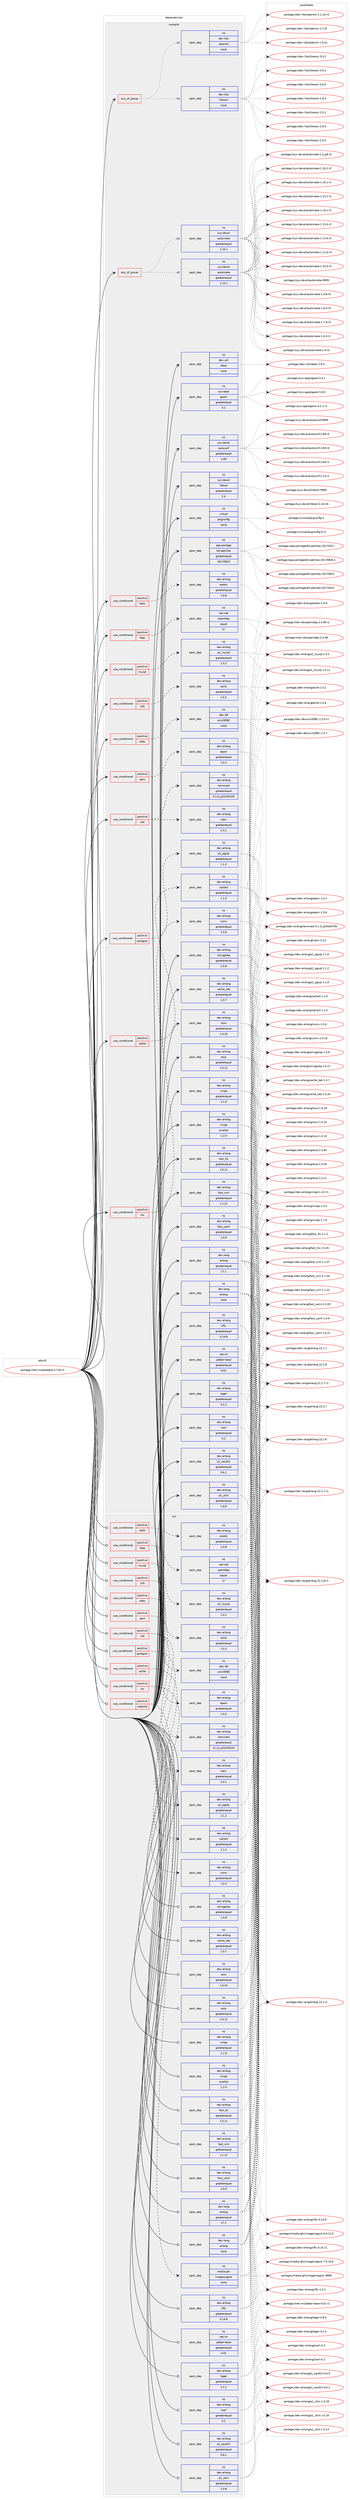 digraph prolog {

# *************
# Graph options
# *************

newrank=true;
concentrate=true;
compound=true;
graph [rankdir=LR,fontname=Helvetica,fontsize=10,ranksep=1.5];#, ranksep=2.5, nodesep=0.2];
edge  [arrowhead=vee];
node  [fontname=Helvetica,fontsize=10];

# **********
# The ebuild
# **********

subgraph cluster_leftcol {
color=gray;
rank=same;
label=<<i>ebuild</i>>;
id [label="portage://net-im/ejabberd-17.04-r2", color=red, width=4, href="../net-im/ejabberd-17.04-r2.svg"];
}

# ****************
# The dependencies
# ****************

subgraph cluster_midcol {
color=gray;
label=<<i>dependencies</i>>;
subgraph cluster_compile {
fillcolor="#eeeeee";
style=filled;
label=<<i>compile</i>>;
subgraph any1180 {
dependency61136 [label=<<TABLE BORDER="0" CELLBORDER="1" CELLSPACING="0" CELLPADDING="4"><TR><TD CELLPADDING="10">any_of_group</TD></TR></TABLE>>, shape=none, color=red];subgraph pack47724 {
dependency61137 [label=<<TABLE BORDER="0" CELLBORDER="1" CELLSPACING="0" CELLPADDING="4" WIDTH="220"><TR><TD ROWSPAN="6" CELLPADDING="30">pack_dep</TD></TR><TR><TD WIDTH="110">no</TD></TR><TR><TD>dev-libs</TD></TR><TR><TD>openssl</TD></TR><TR><TD>none</TD></TR><TR><TD></TD></TR></TABLE>>, shape=none, color=blue];
}
dependency61136:e -> dependency61137:w [weight=20,style="dotted",arrowhead="oinv"];
subgraph pack47725 {
dependency61138 [label=<<TABLE BORDER="0" CELLBORDER="1" CELLSPACING="0" CELLPADDING="4" WIDTH="220"><TR><TD ROWSPAN="6" CELLPADDING="30">pack_dep</TD></TR><TR><TD WIDTH="110">no</TD></TR><TR><TD>dev-libs</TD></TR><TR><TD>libressl</TD></TR><TR><TD>none</TD></TR><TR><TD></TD></TR></TABLE>>, shape=none, color=blue];
}
dependency61136:e -> dependency61138:w [weight=20,style="dotted",arrowhead="oinv"];
}
id:e -> dependency61136:w [weight=20,style="solid",arrowhead="vee"];
subgraph any1181 {
dependency61139 [label=<<TABLE BORDER="0" CELLBORDER="1" CELLSPACING="0" CELLPADDING="4"><TR><TD CELLPADDING="10">any_of_group</TD></TR></TABLE>>, shape=none, color=red];subgraph pack47726 {
dependency61140 [label=<<TABLE BORDER="0" CELLBORDER="1" CELLSPACING="0" CELLPADDING="4" WIDTH="220"><TR><TD ROWSPAN="6" CELLPADDING="30">pack_dep</TD></TR><TR><TD WIDTH="110">no</TD></TR><TR><TD>sys-devel</TD></TR><TR><TD>automake</TD></TR><TR><TD>greaterequal</TD></TR><TR><TD>1.16.1</TD></TR></TABLE>>, shape=none, color=blue];
}
dependency61139:e -> dependency61140:w [weight=20,style="dotted",arrowhead="oinv"];
subgraph pack47727 {
dependency61141 [label=<<TABLE BORDER="0" CELLBORDER="1" CELLSPACING="0" CELLPADDING="4" WIDTH="220"><TR><TD ROWSPAN="6" CELLPADDING="30">pack_dep</TD></TR><TR><TD WIDTH="110">no</TD></TR><TR><TD>sys-devel</TD></TR><TR><TD>automake</TD></TR><TR><TD>greaterequal</TD></TR><TR><TD>1.15.1</TD></TR></TABLE>>, shape=none, color=blue];
}
dependency61139:e -> dependency61141:w [weight=20,style="dotted",arrowhead="oinv"];
}
id:e -> dependency61139:w [weight=20,style="solid",arrowhead="vee"];
subgraph cond12223 {
dependency61142 [label=<<TABLE BORDER="0" CELLBORDER="1" CELLSPACING="0" CELLPADDING="4"><TR><TD ROWSPAN="3" CELLPADDING="10">use_conditional</TD></TR><TR><TD>positive</TD></TR><TR><TD>ldap</TD></TR></TABLE>>, shape=none, color=red];
subgraph pack47728 {
dependency61143 [label=<<TABLE BORDER="0" CELLBORDER="1" CELLSPACING="0" CELLPADDING="4" WIDTH="220"><TR><TD ROWSPAN="6" CELLPADDING="30">pack_dep</TD></TR><TR><TD WIDTH="110">no</TD></TR><TR><TD>net-nds</TD></TR><TR><TD>openldap</TD></TR><TR><TD>equal</TD></TR><TR><TD>2*</TD></TR></TABLE>>, shape=none, color=blue];
}
dependency61142:e -> dependency61143:w [weight=20,style="dashed",arrowhead="vee"];
}
id:e -> dependency61142:w [weight=20,style="solid",arrowhead="vee"];
subgraph cond12224 {
dependency61144 [label=<<TABLE BORDER="0" CELLBORDER="1" CELLSPACING="0" CELLPADDING="4"><TR><TD ROWSPAN="3" CELLPADDING="10">use_conditional</TD></TR><TR><TD>positive</TD></TR><TR><TD>mysql</TD></TR></TABLE>>, shape=none, color=red];
subgraph pack47729 {
dependency61145 [label=<<TABLE BORDER="0" CELLBORDER="1" CELLSPACING="0" CELLPADDING="4" WIDTH="220"><TR><TD ROWSPAN="6" CELLPADDING="30">pack_dep</TD></TR><TR><TD WIDTH="110">no</TD></TR><TR><TD>dev-erlang</TD></TR><TR><TD>p1_mysql</TD></TR><TR><TD>greaterequal</TD></TR><TR><TD>1.0.2</TD></TR></TABLE>>, shape=none, color=blue];
}
dependency61144:e -> dependency61145:w [weight=20,style="dashed",arrowhead="vee"];
}
id:e -> dependency61144:w [weight=20,style="solid",arrowhead="vee"];
subgraph cond12225 {
dependency61146 [label=<<TABLE BORDER="0" CELLBORDER="1" CELLSPACING="0" CELLPADDING="4"><TR><TD ROWSPAN="3" CELLPADDING="10">use_conditional</TD></TR><TR><TD>positive</TD></TR><TR><TD>nls</TD></TR></TABLE>>, shape=none, color=red];
subgraph pack47730 {
dependency61147 [label=<<TABLE BORDER="0" CELLBORDER="1" CELLSPACING="0" CELLPADDING="4" WIDTH="220"><TR><TD ROWSPAN="6" CELLPADDING="30">pack_dep</TD></TR><TR><TD WIDTH="110">no</TD></TR><TR><TD>dev-erlang</TD></TR><TR><TD>iconv</TD></TR><TR><TD>greaterequal</TD></TR><TR><TD>1.0.4</TD></TR></TABLE>>, shape=none, color=blue];
}
dependency61146:e -> dependency61147:w [weight=20,style="dashed",arrowhead="vee"];
}
id:e -> dependency61146:w [weight=20,style="solid",arrowhead="vee"];
subgraph cond12226 {
dependency61148 [label=<<TABLE BORDER="0" CELLBORDER="1" CELLSPACING="0" CELLPADDING="4"><TR><TD ROWSPAN="3" CELLPADDING="10">use_conditional</TD></TR><TR><TD>positive</TD></TR><TR><TD>odbc</TD></TR></TABLE>>, shape=none, color=red];
subgraph pack47731 {
dependency61149 [label=<<TABLE BORDER="0" CELLBORDER="1" CELLSPACING="0" CELLPADDING="4" WIDTH="220"><TR><TD ROWSPAN="6" CELLPADDING="30">pack_dep</TD></TR><TR><TD WIDTH="110">no</TD></TR><TR><TD>dev-db</TD></TR><TR><TD>unixODBC</TD></TR><TR><TD>none</TD></TR><TR><TD></TD></TR></TABLE>>, shape=none, color=blue];
}
dependency61148:e -> dependency61149:w [weight=20,style="dashed",arrowhead="vee"];
}
id:e -> dependency61148:w [weight=20,style="solid",arrowhead="vee"];
subgraph cond12227 {
dependency61150 [label=<<TABLE BORDER="0" CELLBORDER="1" CELLSPACING="0" CELLPADDING="4"><TR><TD ROWSPAN="3" CELLPADDING="10">use_conditional</TD></TR><TR><TD>positive</TD></TR><TR><TD>pam</TD></TR></TABLE>>, shape=none, color=red];
subgraph pack47732 {
dependency61151 [label=<<TABLE BORDER="0" CELLBORDER="1" CELLSPACING="0" CELLPADDING="4" WIDTH="220"><TR><TD ROWSPAN="6" CELLPADDING="30">pack_dep</TD></TR><TR><TD WIDTH="110">no</TD></TR><TR><TD>dev-erlang</TD></TR><TR><TD>epam</TD></TR><TR><TD>greaterequal</TD></TR><TR><TD>1.0.2</TD></TR></TABLE>>, shape=none, color=blue];
}
dependency61150:e -> dependency61151:w [weight=20,style="dashed",arrowhead="vee"];
}
id:e -> dependency61150:w [weight=20,style="solid",arrowhead="vee"];
subgraph cond12228 {
dependency61152 [label=<<TABLE BORDER="0" CELLBORDER="1" CELLSPACING="0" CELLPADDING="4"><TR><TD ROWSPAN="3" CELLPADDING="10">use_conditional</TD></TR><TR><TD>positive</TD></TR><TR><TD>postgres</TD></TR></TABLE>>, shape=none, color=red];
subgraph pack47733 {
dependency61153 [label=<<TABLE BORDER="0" CELLBORDER="1" CELLSPACING="0" CELLPADDING="4" WIDTH="220"><TR><TD ROWSPAN="6" CELLPADDING="30">pack_dep</TD></TR><TR><TD WIDTH="110">no</TD></TR><TR><TD>dev-erlang</TD></TR><TR><TD>p1_pgsql</TD></TR><TR><TD>greaterequal</TD></TR><TR><TD>1.1.2</TD></TR></TABLE>>, shape=none, color=blue];
}
dependency61152:e -> dependency61153:w [weight=20,style="dashed",arrowhead="vee"];
}
id:e -> dependency61152:w [weight=20,style="solid",arrowhead="vee"];
subgraph cond12229 {
dependency61154 [label=<<TABLE BORDER="0" CELLBORDER="1" CELLSPACING="0" CELLPADDING="4"><TR><TD ROWSPAN="3" CELLPADDING="10">use_conditional</TD></TR><TR><TD>positive</TD></TR><TR><TD>redis</TD></TR></TABLE>>, shape=none, color=red];
subgraph pack47734 {
dependency61155 [label=<<TABLE BORDER="0" CELLBORDER="1" CELLSPACING="0" CELLPADDING="4" WIDTH="220"><TR><TD ROWSPAN="6" CELLPADDING="30">pack_dep</TD></TR><TR><TD WIDTH="110">no</TD></TR><TR><TD>dev-erlang</TD></TR><TR><TD>eredis</TD></TR><TR><TD>greaterequal</TD></TR><TR><TD>1.0.8</TD></TR></TABLE>>, shape=none, color=blue];
}
dependency61154:e -> dependency61155:w [weight=20,style="dashed",arrowhead="vee"];
}
id:e -> dependency61154:w [weight=20,style="solid",arrowhead="vee"];
subgraph cond12230 {
dependency61156 [label=<<TABLE BORDER="0" CELLBORDER="1" CELLSPACING="0" CELLPADDING="4"><TR><TD ROWSPAN="3" CELLPADDING="10">use_conditional</TD></TR><TR><TD>positive</TD></TR><TR><TD>riak</TD></TR></TABLE>>, shape=none, color=red];
subgraph pack47735 {
dependency61157 [label=<<TABLE BORDER="0" CELLBORDER="1" CELLSPACING="0" CELLPADDING="4" WIDTH="220"><TR><TD ROWSPAN="6" CELLPADDING="30">pack_dep</TD></TR><TR><TD WIDTH="110">no</TD></TR><TR><TD>dev-erlang</TD></TR><TR><TD>hamcrest</TD></TR><TR><TD>greaterequal</TD></TR><TR><TD>0.1.0_p20150103</TD></TR></TABLE>>, shape=none, color=blue];
}
dependency61156:e -> dependency61157:w [weight=20,style="dashed",arrowhead="vee"];
subgraph pack47736 {
dependency61158 [label=<<TABLE BORDER="0" CELLBORDER="1" CELLSPACING="0" CELLPADDING="4" WIDTH="220"><TR><TD ROWSPAN="6" CELLPADDING="30">pack_dep</TD></TR><TR><TD WIDTH="110">no</TD></TR><TR><TD>dev-erlang</TD></TR><TR><TD>riakc</TD></TR><TR><TD>greaterequal</TD></TR><TR><TD>2.4.1</TD></TR></TABLE>>, shape=none, color=blue];
}
dependency61156:e -> dependency61158:w [weight=20,style="dashed",arrowhead="vee"];
}
id:e -> dependency61156:w [weight=20,style="solid",arrowhead="vee"];
subgraph cond12231 {
dependency61159 [label=<<TABLE BORDER="0" CELLBORDER="1" CELLSPACING="0" CELLPADDING="4"><TR><TD ROWSPAN="3" CELLPADDING="10">use_conditional</TD></TR><TR><TD>positive</TD></TR><TR><TD>sqlite</TD></TR></TABLE>>, shape=none, color=red];
subgraph pack47737 {
dependency61160 [label=<<TABLE BORDER="0" CELLBORDER="1" CELLSPACING="0" CELLPADDING="4" WIDTH="220"><TR><TD ROWSPAN="6" CELLPADDING="30">pack_dep</TD></TR><TR><TD WIDTH="110">no</TD></TR><TR><TD>dev-erlang</TD></TR><TR><TD>sqlite3</TD></TR><TR><TD>greaterequal</TD></TR><TR><TD>1.1.5</TD></TR></TABLE>>, shape=none, color=blue];
}
dependency61159:e -> dependency61160:w [weight=20,style="dashed",arrowhead="vee"];
}
id:e -> dependency61159:w [weight=20,style="solid",arrowhead="vee"];
subgraph cond12232 {
dependency61161 [label=<<TABLE BORDER="0" CELLBORDER="1" CELLSPACING="0" CELLPADDING="4"><TR><TD ROWSPAN="3" CELLPADDING="10">use_conditional</TD></TR><TR><TD>positive</TD></TR><TR><TD>zlib</TD></TR></TABLE>>, shape=none, color=red];
subgraph pack47738 {
dependency61162 [label=<<TABLE BORDER="0" CELLBORDER="1" CELLSPACING="0" CELLPADDING="4" WIDTH="220"><TR><TD ROWSPAN="6" CELLPADDING="30">pack_dep</TD></TR><TR><TD WIDTH="110">no</TD></TR><TR><TD>dev-erlang</TD></TR><TR><TD>ezlib</TD></TR><TR><TD>greaterequal</TD></TR><TR><TD>1.0.2</TD></TR></TABLE>>, shape=none, color=blue];
}
dependency61161:e -> dependency61162:w [weight=20,style="dashed",arrowhead="vee"];
}
id:e -> dependency61161:w [weight=20,style="solid",arrowhead="vee"];
subgraph pack47739 {
dependency61163 [label=<<TABLE BORDER="0" CELLBORDER="1" CELLSPACING="0" CELLPADDING="4" WIDTH="220"><TR><TD ROWSPAN="6" CELLPADDING="30">pack_dep</TD></TR><TR><TD WIDTH="110">no</TD></TR><TR><TD>app-portage</TD></TR><TR><TD>elt-patches</TD></TR><TR><TD>greaterequal</TD></TR><TR><TD>20170815</TD></TR></TABLE>>, shape=none, color=blue];
}
id:e -> dependency61163:w [weight=20,style="solid",arrowhead="vee"];
subgraph pack47740 {
dependency61164 [label=<<TABLE BORDER="0" CELLBORDER="1" CELLSPACING="0" CELLPADDING="4" WIDTH="220"><TR><TD ROWSPAN="6" CELLPADDING="30">pack_dep</TD></TR><TR><TD WIDTH="110">no</TD></TR><TR><TD>dev-erlang</TD></TR><TR><TD>cache_tab</TD></TR><TR><TD>greaterequal</TD></TR><TR><TD>1.0.7</TD></TR></TABLE>>, shape=none, color=blue];
}
id:e -> dependency61164:w [weight=20,style="solid",arrowhead="vee"];
subgraph pack47741 {
dependency61165 [label=<<TABLE BORDER="0" CELLBORDER="1" CELLSPACING="0" CELLPADDING="4" WIDTH="220"><TR><TD ROWSPAN="6" CELLPADDING="30">pack_dep</TD></TR><TR><TD WIDTH="110">no</TD></TR><TR><TD>dev-erlang</TD></TR><TR><TD>esip</TD></TR><TR><TD>greaterequal</TD></TR><TR><TD>1.0.11</TD></TR></TABLE>>, shape=none, color=blue];
}
id:e -> dependency61165:w [weight=20,style="solid",arrowhead="vee"];
subgraph pack47742 {
dependency61166 [label=<<TABLE BORDER="0" CELLBORDER="1" CELLSPACING="0" CELLPADDING="4" WIDTH="220"><TR><TD ROWSPAN="6" CELLPADDING="30">pack_dep</TD></TR><TR><TD WIDTH="110">no</TD></TR><TR><TD>dev-erlang</TD></TR><TR><TD>fast_tls</TD></TR><TR><TD>greaterequal</TD></TR><TR><TD>1.0.11</TD></TR></TABLE>>, shape=none, color=blue];
}
id:e -> dependency61166:w [weight=20,style="solid",arrowhead="vee"];
subgraph pack47743 {
dependency61167 [label=<<TABLE BORDER="0" CELLBORDER="1" CELLSPACING="0" CELLPADDING="4" WIDTH="220"><TR><TD ROWSPAN="6" CELLPADDING="30">pack_dep</TD></TR><TR><TD WIDTH="110">no</TD></TR><TR><TD>dev-erlang</TD></TR><TR><TD>fast_xml</TD></TR><TR><TD>greaterequal</TD></TR><TR><TD>1.1.21</TD></TR></TABLE>>, shape=none, color=blue];
}
id:e -> dependency61167:w [weight=20,style="solid",arrowhead="vee"];
subgraph pack47744 {
dependency61168 [label=<<TABLE BORDER="0" CELLBORDER="1" CELLSPACING="0" CELLPADDING="4" WIDTH="220"><TR><TD ROWSPAN="6" CELLPADDING="30">pack_dep</TD></TR><TR><TD WIDTH="110">no</TD></TR><TR><TD>dev-erlang</TD></TR><TR><TD>fast_yaml</TD></TR><TR><TD>greaterequal</TD></TR><TR><TD>1.0.9</TD></TR></TABLE>>, shape=none, color=blue];
}
id:e -> dependency61168:w [weight=20,style="solid",arrowhead="vee"];
subgraph pack47745 {
dependency61169 [label=<<TABLE BORDER="0" CELLBORDER="1" CELLSPACING="0" CELLPADDING="4" WIDTH="220"><TR><TD ROWSPAN="6" CELLPADDING="30">pack_dep</TD></TR><TR><TD WIDTH="110">no</TD></TR><TR><TD>dev-erlang</TD></TR><TR><TD>jiffy</TD></TR><TR><TD>greaterequal</TD></TR><TR><TD>0.14.8</TD></TR></TABLE>>, shape=none, color=blue];
}
id:e -> dependency61169:w [weight=20,style="solid",arrowhead="vee"];
subgraph pack47746 {
dependency61170 [label=<<TABLE BORDER="0" CELLBORDER="1" CELLSPACING="0" CELLPADDING="4" WIDTH="220"><TR><TD ROWSPAN="6" CELLPADDING="30">pack_dep</TD></TR><TR><TD WIDTH="110">no</TD></TR><TR><TD>dev-erlang</TD></TR><TR><TD>lager</TD></TR><TR><TD>greaterequal</TD></TR><TR><TD>3.2.1</TD></TR></TABLE>>, shape=none, color=blue];
}
id:e -> dependency61170:w [weight=20,style="solid",arrowhead="vee"];
subgraph pack47747 {
dependency61171 [label=<<TABLE BORDER="0" CELLBORDER="1" CELLSPACING="0" CELLPADDING="4" WIDTH="220"><TR><TD ROWSPAN="6" CELLPADDING="30">pack_dep</TD></TR><TR><TD WIDTH="110">no</TD></TR><TR><TD>dev-erlang</TD></TR><TR><TD>luerl</TD></TR><TR><TD>greaterequal</TD></TR><TR><TD>0.2</TD></TR></TABLE>>, shape=none, color=blue];
}
id:e -> dependency61171:w [weight=20,style="solid",arrowhead="vee"];
subgraph pack47748 {
dependency61172 [label=<<TABLE BORDER="0" CELLBORDER="1" CELLSPACING="0" CELLPADDING="4" WIDTH="220"><TR><TD ROWSPAN="6" CELLPADDING="30">pack_dep</TD></TR><TR><TD WIDTH="110">no</TD></TR><TR><TD>dev-erlang</TD></TR><TR><TD>p1_oauth2</TD></TR><TR><TD>greaterequal</TD></TR><TR><TD>0.6.1</TD></TR></TABLE>>, shape=none, color=blue];
}
id:e -> dependency61172:w [weight=20,style="solid",arrowhead="vee"];
subgraph pack47749 {
dependency61173 [label=<<TABLE BORDER="0" CELLBORDER="1" CELLSPACING="0" CELLPADDING="4" WIDTH="220"><TR><TD ROWSPAN="6" CELLPADDING="30">pack_dep</TD></TR><TR><TD WIDTH="110">no</TD></TR><TR><TD>dev-erlang</TD></TR><TR><TD>p1_utils</TD></TR><TR><TD>greaterequal</TD></TR><TR><TD>1.0.8</TD></TR></TABLE>>, shape=none, color=blue];
}
id:e -> dependency61173:w [weight=20,style="solid",arrowhead="vee"];
subgraph pack47750 {
dependency61174 [label=<<TABLE BORDER="0" CELLBORDER="1" CELLSPACING="0" CELLPADDING="4" WIDTH="220"><TR><TD ROWSPAN="6" CELLPADDING="30">pack_dep</TD></TR><TR><TD WIDTH="110">no</TD></TR><TR><TD>dev-erlang</TD></TR><TR><TD>stringprep</TD></TR><TR><TD>greaterequal</TD></TR><TR><TD>1.0.8</TD></TR></TABLE>>, shape=none, color=blue];
}
id:e -> dependency61174:w [weight=20,style="solid",arrowhead="vee"];
subgraph pack47751 {
dependency61175 [label=<<TABLE BORDER="0" CELLBORDER="1" CELLSPACING="0" CELLPADDING="4" WIDTH="220"><TR><TD ROWSPAN="6" CELLPADDING="30">pack_dep</TD></TR><TR><TD WIDTH="110">no</TD></TR><TR><TD>dev-erlang</TD></TR><TR><TD>stun</TD></TR><TR><TD>greaterequal</TD></TR><TR><TD>1.0.10</TD></TR></TABLE>>, shape=none, color=blue];
}
id:e -> dependency61175:w [weight=20,style="solid",arrowhead="vee"];
subgraph pack47752 {
dependency61176 [label=<<TABLE BORDER="0" CELLBORDER="1" CELLSPACING="0" CELLPADDING="4" WIDTH="220"><TR><TD ROWSPAN="6" CELLPADDING="30">pack_dep</TD></TR><TR><TD WIDTH="110">no</TD></TR><TR><TD>dev-erlang</TD></TR><TR><TD>xmpp</TD></TR><TR><TD>greaterequal</TD></TR><TR><TD>1.1.9</TD></TR></TABLE>>, shape=none, color=blue];
}
id:e -> dependency61176:w [weight=20,style="solid",arrowhead="vee"];
subgraph pack47753 {
dependency61177 [label=<<TABLE BORDER="0" CELLBORDER="1" CELLSPACING="0" CELLPADDING="4" WIDTH="220"><TR><TD ROWSPAN="6" CELLPADDING="30">pack_dep</TD></TR><TR><TD WIDTH="110">no</TD></TR><TR><TD>dev-erlang</TD></TR><TR><TD>xmpp</TD></TR><TR><TD>smaller</TD></TR><TR><TD>1.2.0</TD></TR></TABLE>>, shape=none, color=blue];
}
id:e -> dependency61177:w [weight=20,style="solid",arrowhead="vee"];
subgraph pack47754 {
dependency61178 [label=<<TABLE BORDER="0" CELLBORDER="1" CELLSPACING="0" CELLPADDING="4" WIDTH="220"><TR><TD ROWSPAN="6" CELLPADDING="30">pack_dep</TD></TR><TR><TD WIDTH="110">no</TD></TR><TR><TD>dev-lang</TD></TR><TR><TD>erlang</TD></TR><TR><TD>greaterequal</TD></TR><TR><TD>17.1</TD></TR></TABLE>>, shape=none, color=blue];
}
id:e -> dependency61178:w [weight=20,style="solid",arrowhead="vee"];
subgraph pack47755 {
dependency61179 [label=<<TABLE BORDER="0" CELLBORDER="1" CELLSPACING="0" CELLPADDING="4" WIDTH="220"><TR><TD ROWSPAN="6" CELLPADDING="30">pack_dep</TD></TR><TR><TD WIDTH="110">no</TD></TR><TR><TD>dev-lang</TD></TR><TR><TD>erlang</TD></TR><TR><TD>none</TD></TR><TR><TD></TD></TR></TABLE>>, shape=none, color=blue];
}
id:e -> dependency61179:w [weight=20,style="solid",arrowhead="vee"];
subgraph pack47756 {
dependency61180 [label=<<TABLE BORDER="0" CELLBORDER="1" CELLSPACING="0" CELLPADDING="4" WIDTH="220"><TR><TD ROWSPAN="6" CELLPADDING="30">pack_dep</TD></TR><TR><TD WIDTH="110">no</TD></TR><TR><TD>dev-util</TD></TR><TR><TD>rebar</TD></TR><TR><TD>none</TD></TR><TR><TD></TD></TR></TABLE>>, shape=none, color=blue];
}
id:e -> dependency61180:w [weight=20,style="solid",arrowhead="vee"];
subgraph pack47757 {
dependency61181 [label=<<TABLE BORDER="0" CELLBORDER="1" CELLSPACING="0" CELLPADDING="4" WIDTH="220"><TR><TD ROWSPAN="6" CELLPADDING="30">pack_dep</TD></TR><TR><TD WIDTH="110">no</TD></TR><TR><TD>net-im</TD></TR><TR><TD>jabber-base</TD></TR><TR><TD>greaterequal</TD></TR><TR><TD>0.01</TD></TR></TABLE>>, shape=none, color=blue];
}
id:e -> dependency61181:w [weight=20,style="solid",arrowhead="vee"];
subgraph pack47758 {
dependency61182 [label=<<TABLE BORDER="0" CELLBORDER="1" CELLSPACING="0" CELLPADDING="4" WIDTH="220"><TR><TD ROWSPAN="6" CELLPADDING="30">pack_dep</TD></TR><TR><TD WIDTH="110">no</TD></TR><TR><TD>sys-apps</TD></TR><TR><TD>gawk</TD></TR><TR><TD>greaterequal</TD></TR><TR><TD>4.1</TD></TR></TABLE>>, shape=none, color=blue];
}
id:e -> dependency61182:w [weight=20,style="solid",arrowhead="vee"];
subgraph pack47759 {
dependency61183 [label=<<TABLE BORDER="0" CELLBORDER="1" CELLSPACING="0" CELLPADDING="4" WIDTH="220"><TR><TD ROWSPAN="6" CELLPADDING="30">pack_dep</TD></TR><TR><TD WIDTH="110">no</TD></TR><TR><TD>sys-devel</TD></TR><TR><TD>autoconf</TD></TR><TR><TD>greaterequal</TD></TR><TR><TD>2.69</TD></TR></TABLE>>, shape=none, color=blue];
}
id:e -> dependency61183:w [weight=20,style="solid",arrowhead="vee"];
subgraph pack47760 {
dependency61184 [label=<<TABLE BORDER="0" CELLBORDER="1" CELLSPACING="0" CELLPADDING="4" WIDTH="220"><TR><TD ROWSPAN="6" CELLPADDING="30">pack_dep</TD></TR><TR><TD WIDTH="110">no</TD></TR><TR><TD>sys-devel</TD></TR><TR><TD>libtool</TD></TR><TR><TD>greaterequal</TD></TR><TR><TD>2.4</TD></TR></TABLE>>, shape=none, color=blue];
}
id:e -> dependency61184:w [weight=20,style="solid",arrowhead="vee"];
subgraph pack47761 {
dependency61185 [label=<<TABLE BORDER="0" CELLBORDER="1" CELLSPACING="0" CELLPADDING="4" WIDTH="220"><TR><TD ROWSPAN="6" CELLPADDING="30">pack_dep</TD></TR><TR><TD WIDTH="110">no</TD></TR><TR><TD>virtual</TD></TR><TR><TD>pkgconfig</TD></TR><TR><TD>none</TD></TR><TR><TD></TD></TR></TABLE>>, shape=none, color=blue];
}
id:e -> dependency61185:w [weight=20,style="solid",arrowhead="vee"];
}
subgraph cluster_compileandrun {
fillcolor="#eeeeee";
style=filled;
label=<<i>compile and run</i>>;
}
subgraph cluster_run {
fillcolor="#eeeeee";
style=filled;
label=<<i>run</i>>;
subgraph cond12233 {
dependency61186 [label=<<TABLE BORDER="0" CELLBORDER="1" CELLSPACING="0" CELLPADDING="4"><TR><TD ROWSPAN="3" CELLPADDING="10">use_conditional</TD></TR><TR><TD>positive</TD></TR><TR><TD>captcha</TD></TR></TABLE>>, shape=none, color=red];
subgraph pack47762 {
dependency61187 [label=<<TABLE BORDER="0" CELLBORDER="1" CELLSPACING="0" CELLPADDING="4" WIDTH="220"><TR><TD ROWSPAN="6" CELLPADDING="30">pack_dep</TD></TR><TR><TD WIDTH="110">no</TD></TR><TR><TD>media-gfx</TD></TR><TR><TD>imagemagick</TD></TR><TR><TD>none</TD></TR><TR><TD></TD></TR></TABLE>>, shape=none, color=blue];
}
dependency61186:e -> dependency61187:w [weight=20,style="dashed",arrowhead="vee"];
}
id:e -> dependency61186:w [weight=20,style="solid",arrowhead="odot"];
subgraph cond12234 {
dependency61188 [label=<<TABLE BORDER="0" CELLBORDER="1" CELLSPACING="0" CELLPADDING="4"><TR><TD ROWSPAN="3" CELLPADDING="10">use_conditional</TD></TR><TR><TD>positive</TD></TR><TR><TD>ldap</TD></TR></TABLE>>, shape=none, color=red];
subgraph pack47763 {
dependency61189 [label=<<TABLE BORDER="0" CELLBORDER="1" CELLSPACING="0" CELLPADDING="4" WIDTH="220"><TR><TD ROWSPAN="6" CELLPADDING="30">pack_dep</TD></TR><TR><TD WIDTH="110">no</TD></TR><TR><TD>net-nds</TD></TR><TR><TD>openldap</TD></TR><TR><TD>equal</TD></TR><TR><TD>2*</TD></TR></TABLE>>, shape=none, color=blue];
}
dependency61188:e -> dependency61189:w [weight=20,style="dashed",arrowhead="vee"];
}
id:e -> dependency61188:w [weight=20,style="solid",arrowhead="odot"];
subgraph cond12235 {
dependency61190 [label=<<TABLE BORDER="0" CELLBORDER="1" CELLSPACING="0" CELLPADDING="4"><TR><TD ROWSPAN="3" CELLPADDING="10">use_conditional</TD></TR><TR><TD>positive</TD></TR><TR><TD>mysql</TD></TR></TABLE>>, shape=none, color=red];
subgraph pack47764 {
dependency61191 [label=<<TABLE BORDER="0" CELLBORDER="1" CELLSPACING="0" CELLPADDING="4" WIDTH="220"><TR><TD ROWSPAN="6" CELLPADDING="30">pack_dep</TD></TR><TR><TD WIDTH="110">no</TD></TR><TR><TD>dev-erlang</TD></TR><TR><TD>p1_mysql</TD></TR><TR><TD>greaterequal</TD></TR><TR><TD>1.0.2</TD></TR></TABLE>>, shape=none, color=blue];
}
dependency61190:e -> dependency61191:w [weight=20,style="dashed",arrowhead="vee"];
}
id:e -> dependency61190:w [weight=20,style="solid",arrowhead="odot"];
subgraph cond12236 {
dependency61192 [label=<<TABLE BORDER="0" CELLBORDER="1" CELLSPACING="0" CELLPADDING="4"><TR><TD ROWSPAN="3" CELLPADDING="10">use_conditional</TD></TR><TR><TD>positive</TD></TR><TR><TD>nls</TD></TR></TABLE>>, shape=none, color=red];
subgraph pack47765 {
dependency61193 [label=<<TABLE BORDER="0" CELLBORDER="1" CELLSPACING="0" CELLPADDING="4" WIDTH="220"><TR><TD ROWSPAN="6" CELLPADDING="30">pack_dep</TD></TR><TR><TD WIDTH="110">no</TD></TR><TR><TD>dev-erlang</TD></TR><TR><TD>iconv</TD></TR><TR><TD>greaterequal</TD></TR><TR><TD>1.0.4</TD></TR></TABLE>>, shape=none, color=blue];
}
dependency61192:e -> dependency61193:w [weight=20,style="dashed",arrowhead="vee"];
}
id:e -> dependency61192:w [weight=20,style="solid",arrowhead="odot"];
subgraph cond12237 {
dependency61194 [label=<<TABLE BORDER="0" CELLBORDER="1" CELLSPACING="0" CELLPADDING="4"><TR><TD ROWSPAN="3" CELLPADDING="10">use_conditional</TD></TR><TR><TD>positive</TD></TR><TR><TD>odbc</TD></TR></TABLE>>, shape=none, color=red];
subgraph pack47766 {
dependency61195 [label=<<TABLE BORDER="0" CELLBORDER="1" CELLSPACING="0" CELLPADDING="4" WIDTH="220"><TR><TD ROWSPAN="6" CELLPADDING="30">pack_dep</TD></TR><TR><TD WIDTH="110">no</TD></TR><TR><TD>dev-db</TD></TR><TR><TD>unixODBC</TD></TR><TR><TD>none</TD></TR><TR><TD></TD></TR></TABLE>>, shape=none, color=blue];
}
dependency61194:e -> dependency61195:w [weight=20,style="dashed",arrowhead="vee"];
}
id:e -> dependency61194:w [weight=20,style="solid",arrowhead="odot"];
subgraph cond12238 {
dependency61196 [label=<<TABLE BORDER="0" CELLBORDER="1" CELLSPACING="0" CELLPADDING="4"><TR><TD ROWSPAN="3" CELLPADDING="10">use_conditional</TD></TR><TR><TD>positive</TD></TR><TR><TD>pam</TD></TR></TABLE>>, shape=none, color=red];
subgraph pack47767 {
dependency61197 [label=<<TABLE BORDER="0" CELLBORDER="1" CELLSPACING="0" CELLPADDING="4" WIDTH="220"><TR><TD ROWSPAN="6" CELLPADDING="30">pack_dep</TD></TR><TR><TD WIDTH="110">no</TD></TR><TR><TD>dev-erlang</TD></TR><TR><TD>epam</TD></TR><TR><TD>greaterequal</TD></TR><TR><TD>1.0.2</TD></TR></TABLE>>, shape=none, color=blue];
}
dependency61196:e -> dependency61197:w [weight=20,style="dashed",arrowhead="vee"];
}
id:e -> dependency61196:w [weight=20,style="solid",arrowhead="odot"];
subgraph cond12239 {
dependency61198 [label=<<TABLE BORDER="0" CELLBORDER="1" CELLSPACING="0" CELLPADDING="4"><TR><TD ROWSPAN="3" CELLPADDING="10">use_conditional</TD></TR><TR><TD>positive</TD></TR><TR><TD>postgres</TD></TR></TABLE>>, shape=none, color=red];
subgraph pack47768 {
dependency61199 [label=<<TABLE BORDER="0" CELLBORDER="1" CELLSPACING="0" CELLPADDING="4" WIDTH="220"><TR><TD ROWSPAN="6" CELLPADDING="30">pack_dep</TD></TR><TR><TD WIDTH="110">no</TD></TR><TR><TD>dev-erlang</TD></TR><TR><TD>p1_pgsql</TD></TR><TR><TD>greaterequal</TD></TR><TR><TD>1.1.2</TD></TR></TABLE>>, shape=none, color=blue];
}
dependency61198:e -> dependency61199:w [weight=20,style="dashed",arrowhead="vee"];
}
id:e -> dependency61198:w [weight=20,style="solid",arrowhead="odot"];
subgraph cond12240 {
dependency61200 [label=<<TABLE BORDER="0" CELLBORDER="1" CELLSPACING="0" CELLPADDING="4"><TR><TD ROWSPAN="3" CELLPADDING="10">use_conditional</TD></TR><TR><TD>positive</TD></TR><TR><TD>redis</TD></TR></TABLE>>, shape=none, color=red];
subgraph pack47769 {
dependency61201 [label=<<TABLE BORDER="0" CELLBORDER="1" CELLSPACING="0" CELLPADDING="4" WIDTH="220"><TR><TD ROWSPAN="6" CELLPADDING="30">pack_dep</TD></TR><TR><TD WIDTH="110">no</TD></TR><TR><TD>dev-erlang</TD></TR><TR><TD>eredis</TD></TR><TR><TD>greaterequal</TD></TR><TR><TD>1.0.8</TD></TR></TABLE>>, shape=none, color=blue];
}
dependency61200:e -> dependency61201:w [weight=20,style="dashed",arrowhead="vee"];
}
id:e -> dependency61200:w [weight=20,style="solid",arrowhead="odot"];
subgraph cond12241 {
dependency61202 [label=<<TABLE BORDER="0" CELLBORDER="1" CELLSPACING="0" CELLPADDING="4"><TR><TD ROWSPAN="3" CELLPADDING="10">use_conditional</TD></TR><TR><TD>positive</TD></TR><TR><TD>riak</TD></TR></TABLE>>, shape=none, color=red];
subgraph pack47770 {
dependency61203 [label=<<TABLE BORDER="0" CELLBORDER="1" CELLSPACING="0" CELLPADDING="4" WIDTH="220"><TR><TD ROWSPAN="6" CELLPADDING="30">pack_dep</TD></TR><TR><TD WIDTH="110">no</TD></TR><TR><TD>dev-erlang</TD></TR><TR><TD>hamcrest</TD></TR><TR><TD>greaterequal</TD></TR><TR><TD>0.1.0_p20150103</TD></TR></TABLE>>, shape=none, color=blue];
}
dependency61202:e -> dependency61203:w [weight=20,style="dashed",arrowhead="vee"];
subgraph pack47771 {
dependency61204 [label=<<TABLE BORDER="0" CELLBORDER="1" CELLSPACING="0" CELLPADDING="4" WIDTH="220"><TR><TD ROWSPAN="6" CELLPADDING="30">pack_dep</TD></TR><TR><TD WIDTH="110">no</TD></TR><TR><TD>dev-erlang</TD></TR><TR><TD>riakc</TD></TR><TR><TD>greaterequal</TD></TR><TR><TD>2.4.1</TD></TR></TABLE>>, shape=none, color=blue];
}
dependency61202:e -> dependency61204:w [weight=20,style="dashed",arrowhead="vee"];
}
id:e -> dependency61202:w [weight=20,style="solid",arrowhead="odot"];
subgraph cond12242 {
dependency61205 [label=<<TABLE BORDER="0" CELLBORDER="1" CELLSPACING="0" CELLPADDING="4"><TR><TD ROWSPAN="3" CELLPADDING="10">use_conditional</TD></TR><TR><TD>positive</TD></TR><TR><TD>sqlite</TD></TR></TABLE>>, shape=none, color=red];
subgraph pack47772 {
dependency61206 [label=<<TABLE BORDER="0" CELLBORDER="1" CELLSPACING="0" CELLPADDING="4" WIDTH="220"><TR><TD ROWSPAN="6" CELLPADDING="30">pack_dep</TD></TR><TR><TD WIDTH="110">no</TD></TR><TR><TD>dev-erlang</TD></TR><TR><TD>sqlite3</TD></TR><TR><TD>greaterequal</TD></TR><TR><TD>1.1.5</TD></TR></TABLE>>, shape=none, color=blue];
}
dependency61205:e -> dependency61206:w [weight=20,style="dashed",arrowhead="vee"];
}
id:e -> dependency61205:w [weight=20,style="solid",arrowhead="odot"];
subgraph cond12243 {
dependency61207 [label=<<TABLE BORDER="0" CELLBORDER="1" CELLSPACING="0" CELLPADDING="4"><TR><TD ROWSPAN="3" CELLPADDING="10">use_conditional</TD></TR><TR><TD>positive</TD></TR><TR><TD>zlib</TD></TR></TABLE>>, shape=none, color=red];
subgraph pack47773 {
dependency61208 [label=<<TABLE BORDER="0" CELLBORDER="1" CELLSPACING="0" CELLPADDING="4" WIDTH="220"><TR><TD ROWSPAN="6" CELLPADDING="30">pack_dep</TD></TR><TR><TD WIDTH="110">no</TD></TR><TR><TD>dev-erlang</TD></TR><TR><TD>ezlib</TD></TR><TR><TD>greaterequal</TD></TR><TR><TD>1.0.2</TD></TR></TABLE>>, shape=none, color=blue];
}
dependency61207:e -> dependency61208:w [weight=20,style="dashed",arrowhead="vee"];
}
id:e -> dependency61207:w [weight=20,style="solid",arrowhead="odot"];
subgraph pack47774 {
dependency61209 [label=<<TABLE BORDER="0" CELLBORDER="1" CELLSPACING="0" CELLPADDING="4" WIDTH="220"><TR><TD ROWSPAN="6" CELLPADDING="30">pack_dep</TD></TR><TR><TD WIDTH="110">no</TD></TR><TR><TD>dev-erlang</TD></TR><TR><TD>cache_tab</TD></TR><TR><TD>greaterequal</TD></TR><TR><TD>1.0.7</TD></TR></TABLE>>, shape=none, color=blue];
}
id:e -> dependency61209:w [weight=20,style="solid",arrowhead="odot"];
subgraph pack47775 {
dependency61210 [label=<<TABLE BORDER="0" CELLBORDER="1" CELLSPACING="0" CELLPADDING="4" WIDTH="220"><TR><TD ROWSPAN="6" CELLPADDING="30">pack_dep</TD></TR><TR><TD WIDTH="110">no</TD></TR><TR><TD>dev-erlang</TD></TR><TR><TD>esip</TD></TR><TR><TD>greaterequal</TD></TR><TR><TD>1.0.11</TD></TR></TABLE>>, shape=none, color=blue];
}
id:e -> dependency61210:w [weight=20,style="solid",arrowhead="odot"];
subgraph pack47776 {
dependency61211 [label=<<TABLE BORDER="0" CELLBORDER="1" CELLSPACING="0" CELLPADDING="4" WIDTH="220"><TR><TD ROWSPAN="6" CELLPADDING="30">pack_dep</TD></TR><TR><TD WIDTH="110">no</TD></TR><TR><TD>dev-erlang</TD></TR><TR><TD>fast_tls</TD></TR><TR><TD>greaterequal</TD></TR><TR><TD>1.0.11</TD></TR></TABLE>>, shape=none, color=blue];
}
id:e -> dependency61211:w [weight=20,style="solid",arrowhead="odot"];
subgraph pack47777 {
dependency61212 [label=<<TABLE BORDER="0" CELLBORDER="1" CELLSPACING="0" CELLPADDING="4" WIDTH="220"><TR><TD ROWSPAN="6" CELLPADDING="30">pack_dep</TD></TR><TR><TD WIDTH="110">no</TD></TR><TR><TD>dev-erlang</TD></TR><TR><TD>fast_xml</TD></TR><TR><TD>greaterequal</TD></TR><TR><TD>1.1.21</TD></TR></TABLE>>, shape=none, color=blue];
}
id:e -> dependency61212:w [weight=20,style="solid",arrowhead="odot"];
subgraph pack47778 {
dependency61213 [label=<<TABLE BORDER="0" CELLBORDER="1" CELLSPACING="0" CELLPADDING="4" WIDTH="220"><TR><TD ROWSPAN="6" CELLPADDING="30">pack_dep</TD></TR><TR><TD WIDTH="110">no</TD></TR><TR><TD>dev-erlang</TD></TR><TR><TD>fast_yaml</TD></TR><TR><TD>greaterequal</TD></TR><TR><TD>1.0.9</TD></TR></TABLE>>, shape=none, color=blue];
}
id:e -> dependency61213:w [weight=20,style="solid",arrowhead="odot"];
subgraph pack47779 {
dependency61214 [label=<<TABLE BORDER="0" CELLBORDER="1" CELLSPACING="0" CELLPADDING="4" WIDTH="220"><TR><TD ROWSPAN="6" CELLPADDING="30">pack_dep</TD></TR><TR><TD WIDTH="110">no</TD></TR><TR><TD>dev-erlang</TD></TR><TR><TD>jiffy</TD></TR><TR><TD>greaterequal</TD></TR><TR><TD>0.14.8</TD></TR></TABLE>>, shape=none, color=blue];
}
id:e -> dependency61214:w [weight=20,style="solid",arrowhead="odot"];
subgraph pack47780 {
dependency61215 [label=<<TABLE BORDER="0" CELLBORDER="1" CELLSPACING="0" CELLPADDING="4" WIDTH="220"><TR><TD ROWSPAN="6" CELLPADDING="30">pack_dep</TD></TR><TR><TD WIDTH="110">no</TD></TR><TR><TD>dev-erlang</TD></TR><TR><TD>lager</TD></TR><TR><TD>greaterequal</TD></TR><TR><TD>3.2.1</TD></TR></TABLE>>, shape=none, color=blue];
}
id:e -> dependency61215:w [weight=20,style="solid",arrowhead="odot"];
subgraph pack47781 {
dependency61216 [label=<<TABLE BORDER="0" CELLBORDER="1" CELLSPACING="0" CELLPADDING="4" WIDTH="220"><TR><TD ROWSPAN="6" CELLPADDING="30">pack_dep</TD></TR><TR><TD WIDTH="110">no</TD></TR><TR><TD>dev-erlang</TD></TR><TR><TD>luerl</TD></TR><TR><TD>greaterequal</TD></TR><TR><TD>0.2</TD></TR></TABLE>>, shape=none, color=blue];
}
id:e -> dependency61216:w [weight=20,style="solid",arrowhead="odot"];
subgraph pack47782 {
dependency61217 [label=<<TABLE BORDER="0" CELLBORDER="1" CELLSPACING="0" CELLPADDING="4" WIDTH="220"><TR><TD ROWSPAN="6" CELLPADDING="30">pack_dep</TD></TR><TR><TD WIDTH="110">no</TD></TR><TR><TD>dev-erlang</TD></TR><TR><TD>p1_oauth2</TD></TR><TR><TD>greaterequal</TD></TR><TR><TD>0.6.1</TD></TR></TABLE>>, shape=none, color=blue];
}
id:e -> dependency61217:w [weight=20,style="solid",arrowhead="odot"];
subgraph pack47783 {
dependency61218 [label=<<TABLE BORDER="0" CELLBORDER="1" CELLSPACING="0" CELLPADDING="4" WIDTH="220"><TR><TD ROWSPAN="6" CELLPADDING="30">pack_dep</TD></TR><TR><TD WIDTH="110">no</TD></TR><TR><TD>dev-erlang</TD></TR><TR><TD>p1_utils</TD></TR><TR><TD>greaterequal</TD></TR><TR><TD>1.0.8</TD></TR></TABLE>>, shape=none, color=blue];
}
id:e -> dependency61218:w [weight=20,style="solid",arrowhead="odot"];
subgraph pack47784 {
dependency61219 [label=<<TABLE BORDER="0" CELLBORDER="1" CELLSPACING="0" CELLPADDING="4" WIDTH="220"><TR><TD ROWSPAN="6" CELLPADDING="30">pack_dep</TD></TR><TR><TD WIDTH="110">no</TD></TR><TR><TD>dev-erlang</TD></TR><TR><TD>stringprep</TD></TR><TR><TD>greaterequal</TD></TR><TR><TD>1.0.8</TD></TR></TABLE>>, shape=none, color=blue];
}
id:e -> dependency61219:w [weight=20,style="solid",arrowhead="odot"];
subgraph pack47785 {
dependency61220 [label=<<TABLE BORDER="0" CELLBORDER="1" CELLSPACING="0" CELLPADDING="4" WIDTH="220"><TR><TD ROWSPAN="6" CELLPADDING="30">pack_dep</TD></TR><TR><TD WIDTH="110">no</TD></TR><TR><TD>dev-erlang</TD></TR><TR><TD>stun</TD></TR><TR><TD>greaterequal</TD></TR><TR><TD>1.0.10</TD></TR></TABLE>>, shape=none, color=blue];
}
id:e -> dependency61220:w [weight=20,style="solid",arrowhead="odot"];
subgraph pack47786 {
dependency61221 [label=<<TABLE BORDER="0" CELLBORDER="1" CELLSPACING="0" CELLPADDING="4" WIDTH="220"><TR><TD ROWSPAN="6" CELLPADDING="30">pack_dep</TD></TR><TR><TD WIDTH="110">no</TD></TR><TR><TD>dev-erlang</TD></TR><TR><TD>xmpp</TD></TR><TR><TD>greaterequal</TD></TR><TR><TD>1.1.9</TD></TR></TABLE>>, shape=none, color=blue];
}
id:e -> dependency61221:w [weight=20,style="solid",arrowhead="odot"];
subgraph pack47787 {
dependency61222 [label=<<TABLE BORDER="0" CELLBORDER="1" CELLSPACING="0" CELLPADDING="4" WIDTH="220"><TR><TD ROWSPAN="6" CELLPADDING="30">pack_dep</TD></TR><TR><TD WIDTH="110">no</TD></TR><TR><TD>dev-erlang</TD></TR><TR><TD>xmpp</TD></TR><TR><TD>smaller</TD></TR><TR><TD>1.2.0</TD></TR></TABLE>>, shape=none, color=blue];
}
id:e -> dependency61222:w [weight=20,style="solid",arrowhead="odot"];
subgraph pack47788 {
dependency61223 [label=<<TABLE BORDER="0" CELLBORDER="1" CELLSPACING="0" CELLPADDING="4" WIDTH="220"><TR><TD ROWSPAN="6" CELLPADDING="30">pack_dep</TD></TR><TR><TD WIDTH="110">no</TD></TR><TR><TD>dev-lang</TD></TR><TR><TD>erlang</TD></TR><TR><TD>greaterequal</TD></TR><TR><TD>17.1</TD></TR></TABLE>>, shape=none, color=blue];
}
id:e -> dependency61223:w [weight=20,style="solid",arrowhead="odot"];
subgraph pack47789 {
dependency61224 [label=<<TABLE BORDER="0" CELLBORDER="1" CELLSPACING="0" CELLPADDING="4" WIDTH="220"><TR><TD ROWSPAN="6" CELLPADDING="30">pack_dep</TD></TR><TR><TD WIDTH="110">no</TD></TR><TR><TD>dev-lang</TD></TR><TR><TD>erlang</TD></TR><TR><TD>none</TD></TR><TR><TD></TD></TR></TABLE>>, shape=none, color=blue];
}
id:e -> dependency61224:w [weight=20,style="solid",arrowhead="odot"];
subgraph pack47790 {
dependency61225 [label=<<TABLE BORDER="0" CELLBORDER="1" CELLSPACING="0" CELLPADDING="4" WIDTH="220"><TR><TD ROWSPAN="6" CELLPADDING="30">pack_dep</TD></TR><TR><TD WIDTH="110">no</TD></TR><TR><TD>net-im</TD></TR><TR><TD>jabber-base</TD></TR><TR><TD>greaterequal</TD></TR><TR><TD>0.01</TD></TR></TABLE>>, shape=none, color=blue];
}
id:e -> dependency61225:w [weight=20,style="solid",arrowhead="odot"];
}
}

# **************
# The candidates
# **************

subgraph cluster_choices {
rank=same;
color=gray;
label=<<i>candidates</i>>;

subgraph choice47724 {
color=black;
nodesep=1;
choice1001011184510810598115471111121011101151151084549464946491004511451 [label="portage://dev-libs/openssl-1.1.1d-r3", color=red, width=4,href="../dev-libs/openssl-1.1.1d-r3.svg"];
choice100101118451081059811547111112101110115115108454946494648108 [label="portage://dev-libs/openssl-1.1.0l", color=red, width=4,href="../dev-libs/openssl-1.1.0l.svg"];
choice100101118451081059811547111112101110115115108454946484650117 [label="portage://dev-libs/openssl-1.0.2u", color=red, width=4,href="../dev-libs/openssl-1.0.2u.svg"];
dependency61137:e -> choice1001011184510810598115471111121011101151151084549464946491004511451:w [style=dotted,weight="100"];
dependency61137:e -> choice100101118451081059811547111112101110115115108454946494648108:w [style=dotted,weight="100"];
dependency61137:e -> choice100101118451081059811547111112101110115115108454946484650117:w [style=dotted,weight="100"];
}
subgraph choice47725 {
color=black;
nodesep=1;
choice10010111845108105981154710810598114101115115108455146484650 [label="portage://dev-libs/libressl-3.0.2", color=red, width=4,href="../dev-libs/libressl-3.0.2.svg"];
choice10010111845108105981154710810598114101115115108455146484649 [label="portage://dev-libs/libressl-3.0.1", color=red, width=4,href="../dev-libs/libressl-3.0.1.svg"];
choice10010111845108105981154710810598114101115115108455146484648 [label="portage://dev-libs/libressl-3.0.0", color=red, width=4,href="../dev-libs/libressl-3.0.0.svg"];
choice10010111845108105981154710810598114101115115108455046574650 [label="portage://dev-libs/libressl-2.9.2", color=red, width=4,href="../dev-libs/libressl-2.9.2.svg"];
choice10010111845108105981154710810598114101115115108455046574649 [label="portage://dev-libs/libressl-2.9.1", color=red, width=4,href="../dev-libs/libressl-2.9.1.svg"];
choice10010111845108105981154710810598114101115115108455046564651 [label="portage://dev-libs/libressl-2.8.3", color=red, width=4,href="../dev-libs/libressl-2.8.3.svg"];
choice10010111845108105981154710810598114101115115108455046544653 [label="portage://dev-libs/libressl-2.6.5", color=red, width=4,href="../dev-libs/libressl-2.6.5.svg"];
dependency61138:e -> choice10010111845108105981154710810598114101115115108455146484650:w [style=dotted,weight="100"];
dependency61138:e -> choice10010111845108105981154710810598114101115115108455146484649:w [style=dotted,weight="100"];
dependency61138:e -> choice10010111845108105981154710810598114101115115108455146484648:w [style=dotted,weight="100"];
dependency61138:e -> choice10010111845108105981154710810598114101115115108455046574650:w [style=dotted,weight="100"];
dependency61138:e -> choice10010111845108105981154710810598114101115115108455046574649:w [style=dotted,weight="100"];
dependency61138:e -> choice10010111845108105981154710810598114101115115108455046564651:w [style=dotted,weight="100"];
dependency61138:e -> choice10010111845108105981154710810598114101115115108455046544653:w [style=dotted,weight="100"];
}
subgraph choice47726 {
color=black;
nodesep=1;
choice115121115451001011181011084797117116111109971071014557575757 [label="portage://sys-devel/automake-9999", color=red, width=4,href="../sys-devel/automake-9999.svg"];
choice115121115451001011181011084797117116111109971071014549465746544511453 [label="portage://sys-devel/automake-1.9.6-r5", color=red, width=4,href="../sys-devel/automake-1.9.6-r5.svg"];
choice115121115451001011181011084797117116111109971071014549465646534511453 [label="portage://sys-devel/automake-1.8.5-r5", color=red, width=4,href="../sys-devel/automake-1.8.5-r5.svg"];
choice115121115451001011181011084797117116111109971071014549465546574511451 [label="portage://sys-devel/automake-1.7.9-r3", color=red, width=4,href="../sys-devel/automake-1.7.9-r3.svg"];
choice115121115451001011181011084797117116111109971071014549465446514511450 [label="portage://sys-devel/automake-1.6.3-r2", color=red, width=4,href="../sys-devel/automake-1.6.3-r2.svg"];
choice11512111545100101118101108479711711611110997107101454946534511450 [label="portage://sys-devel/automake-1.5-r2", color=red, width=4,href="../sys-devel/automake-1.5-r2.svg"];
choice115121115451001011181011084797117116111109971071014549465295112544511450 [label="portage://sys-devel/automake-1.4_p6-r2", color=red, width=4,href="../sys-devel/automake-1.4_p6-r2.svg"];
choice11512111545100101118101108479711711611110997107101454946495446494511450 [label="portage://sys-devel/automake-1.16.1-r2", color=red, width=4,href="../sys-devel/automake-1.16.1-r2.svg"];
choice11512111545100101118101108479711711611110997107101454946495446494511449 [label="portage://sys-devel/automake-1.16.1-r1", color=red, width=4,href="../sys-devel/automake-1.16.1-r1.svg"];
choice11512111545100101118101108479711711611110997107101454946495346494511450 [label="portage://sys-devel/automake-1.15.1-r2", color=red, width=4,href="../sys-devel/automake-1.15.1-r2.svg"];
choice11512111545100101118101108479711711611110997107101454946495246494511450 [label="portage://sys-devel/automake-1.14.1-r2", color=red, width=4,href="../sys-devel/automake-1.14.1-r2.svg"];
choice11512111545100101118101108479711711611110997107101454946495146524511450 [label="portage://sys-devel/automake-1.13.4-r2", color=red, width=4,href="../sys-devel/automake-1.13.4-r2.svg"];
choice11512111545100101118101108479711711611110997107101454946495046544511450 [label="portage://sys-devel/automake-1.12.6-r2", color=red, width=4,href="../sys-devel/automake-1.12.6-r2.svg"];
choice11512111545100101118101108479711711611110997107101454946494946544511451 [label="portage://sys-devel/automake-1.11.6-r3", color=red, width=4,href="../sys-devel/automake-1.11.6-r3.svg"];
choice11512111545100101118101108479711711611110997107101454946494846514511451 [label="portage://sys-devel/automake-1.10.3-r3", color=red, width=4,href="../sys-devel/automake-1.10.3-r3.svg"];
dependency61140:e -> choice115121115451001011181011084797117116111109971071014557575757:w [style=dotted,weight="100"];
dependency61140:e -> choice115121115451001011181011084797117116111109971071014549465746544511453:w [style=dotted,weight="100"];
dependency61140:e -> choice115121115451001011181011084797117116111109971071014549465646534511453:w [style=dotted,weight="100"];
dependency61140:e -> choice115121115451001011181011084797117116111109971071014549465546574511451:w [style=dotted,weight="100"];
dependency61140:e -> choice115121115451001011181011084797117116111109971071014549465446514511450:w [style=dotted,weight="100"];
dependency61140:e -> choice11512111545100101118101108479711711611110997107101454946534511450:w [style=dotted,weight="100"];
dependency61140:e -> choice115121115451001011181011084797117116111109971071014549465295112544511450:w [style=dotted,weight="100"];
dependency61140:e -> choice11512111545100101118101108479711711611110997107101454946495446494511450:w [style=dotted,weight="100"];
dependency61140:e -> choice11512111545100101118101108479711711611110997107101454946495446494511449:w [style=dotted,weight="100"];
dependency61140:e -> choice11512111545100101118101108479711711611110997107101454946495346494511450:w [style=dotted,weight="100"];
dependency61140:e -> choice11512111545100101118101108479711711611110997107101454946495246494511450:w [style=dotted,weight="100"];
dependency61140:e -> choice11512111545100101118101108479711711611110997107101454946495146524511450:w [style=dotted,weight="100"];
dependency61140:e -> choice11512111545100101118101108479711711611110997107101454946495046544511450:w [style=dotted,weight="100"];
dependency61140:e -> choice11512111545100101118101108479711711611110997107101454946494946544511451:w [style=dotted,weight="100"];
dependency61140:e -> choice11512111545100101118101108479711711611110997107101454946494846514511451:w [style=dotted,weight="100"];
}
subgraph choice47727 {
color=black;
nodesep=1;
choice115121115451001011181011084797117116111109971071014557575757 [label="portage://sys-devel/automake-9999", color=red, width=4,href="../sys-devel/automake-9999.svg"];
choice115121115451001011181011084797117116111109971071014549465746544511453 [label="portage://sys-devel/automake-1.9.6-r5", color=red, width=4,href="../sys-devel/automake-1.9.6-r5.svg"];
choice115121115451001011181011084797117116111109971071014549465646534511453 [label="portage://sys-devel/automake-1.8.5-r5", color=red, width=4,href="../sys-devel/automake-1.8.5-r5.svg"];
choice115121115451001011181011084797117116111109971071014549465546574511451 [label="portage://sys-devel/automake-1.7.9-r3", color=red, width=4,href="../sys-devel/automake-1.7.9-r3.svg"];
choice115121115451001011181011084797117116111109971071014549465446514511450 [label="portage://sys-devel/automake-1.6.3-r2", color=red, width=4,href="../sys-devel/automake-1.6.3-r2.svg"];
choice11512111545100101118101108479711711611110997107101454946534511450 [label="portage://sys-devel/automake-1.5-r2", color=red, width=4,href="../sys-devel/automake-1.5-r2.svg"];
choice115121115451001011181011084797117116111109971071014549465295112544511450 [label="portage://sys-devel/automake-1.4_p6-r2", color=red, width=4,href="../sys-devel/automake-1.4_p6-r2.svg"];
choice11512111545100101118101108479711711611110997107101454946495446494511450 [label="portage://sys-devel/automake-1.16.1-r2", color=red, width=4,href="../sys-devel/automake-1.16.1-r2.svg"];
choice11512111545100101118101108479711711611110997107101454946495446494511449 [label="portage://sys-devel/automake-1.16.1-r1", color=red, width=4,href="../sys-devel/automake-1.16.1-r1.svg"];
choice11512111545100101118101108479711711611110997107101454946495346494511450 [label="portage://sys-devel/automake-1.15.1-r2", color=red, width=4,href="../sys-devel/automake-1.15.1-r2.svg"];
choice11512111545100101118101108479711711611110997107101454946495246494511450 [label="portage://sys-devel/automake-1.14.1-r2", color=red, width=4,href="../sys-devel/automake-1.14.1-r2.svg"];
choice11512111545100101118101108479711711611110997107101454946495146524511450 [label="portage://sys-devel/automake-1.13.4-r2", color=red, width=4,href="../sys-devel/automake-1.13.4-r2.svg"];
choice11512111545100101118101108479711711611110997107101454946495046544511450 [label="portage://sys-devel/automake-1.12.6-r2", color=red, width=4,href="../sys-devel/automake-1.12.6-r2.svg"];
choice11512111545100101118101108479711711611110997107101454946494946544511451 [label="portage://sys-devel/automake-1.11.6-r3", color=red, width=4,href="../sys-devel/automake-1.11.6-r3.svg"];
choice11512111545100101118101108479711711611110997107101454946494846514511451 [label="portage://sys-devel/automake-1.10.3-r3", color=red, width=4,href="../sys-devel/automake-1.10.3-r3.svg"];
dependency61141:e -> choice115121115451001011181011084797117116111109971071014557575757:w [style=dotted,weight="100"];
dependency61141:e -> choice115121115451001011181011084797117116111109971071014549465746544511453:w [style=dotted,weight="100"];
dependency61141:e -> choice115121115451001011181011084797117116111109971071014549465646534511453:w [style=dotted,weight="100"];
dependency61141:e -> choice115121115451001011181011084797117116111109971071014549465546574511451:w [style=dotted,weight="100"];
dependency61141:e -> choice115121115451001011181011084797117116111109971071014549465446514511450:w [style=dotted,weight="100"];
dependency61141:e -> choice11512111545100101118101108479711711611110997107101454946534511450:w [style=dotted,weight="100"];
dependency61141:e -> choice115121115451001011181011084797117116111109971071014549465295112544511450:w [style=dotted,weight="100"];
dependency61141:e -> choice11512111545100101118101108479711711611110997107101454946495446494511450:w [style=dotted,weight="100"];
dependency61141:e -> choice11512111545100101118101108479711711611110997107101454946495446494511449:w [style=dotted,weight="100"];
dependency61141:e -> choice11512111545100101118101108479711711611110997107101454946495346494511450:w [style=dotted,weight="100"];
dependency61141:e -> choice11512111545100101118101108479711711611110997107101454946495246494511450:w [style=dotted,weight="100"];
dependency61141:e -> choice11512111545100101118101108479711711611110997107101454946495146524511450:w [style=dotted,weight="100"];
dependency61141:e -> choice11512111545100101118101108479711711611110997107101454946495046544511450:w [style=dotted,weight="100"];
dependency61141:e -> choice11512111545100101118101108479711711611110997107101454946494946544511451:w [style=dotted,weight="100"];
dependency61141:e -> choice11512111545100101118101108479711711611110997107101454946494846514511451:w [style=dotted,weight="100"];
}
subgraph choice47728 {
color=black;
nodesep=1;
choice110101116451101001154711111210111010810097112455046524652574511449 [label="portage://net-nds/openldap-2.4.49-r1", color=red, width=4,href="../net-nds/openldap-2.4.49-r1.svg"];
choice11010111645110100115471111121011101081009711245504652465256 [label="portage://net-nds/openldap-2.4.48", color=red, width=4,href="../net-nds/openldap-2.4.48.svg"];
dependency61143:e -> choice110101116451101001154711111210111010810097112455046524652574511449:w [style=dotted,weight="100"];
dependency61143:e -> choice11010111645110100115471111121011101081009711245504652465256:w [style=dotted,weight="100"];
}
subgraph choice47729 {
color=black;
nodesep=1;
choice1001011184510111410897110103471124995109121115113108454946484650 [label="portage://dev-erlang/p1_mysql-1.0.2", color=red, width=4,href="../dev-erlang/p1_mysql-1.0.2.svg"];
choice100101118451011141089711010347112499510912111511310845494648464949 [label="portage://dev-erlang/p1_mysql-1.0.11", color=red, width=4,href="../dev-erlang/p1_mysql-1.0.11.svg"];
dependency61145:e -> choice1001011184510111410897110103471124995109121115113108454946484650:w [style=dotted,weight="100"];
dependency61145:e -> choice100101118451011141089711010347112499510912111511310845494648464949:w [style=dotted,weight="100"];
}
subgraph choice47730 {
color=black;
nodesep=1;
choice10010111845101114108971101034710599111110118454946484652 [label="portage://dev-erlang/iconv-1.0.4", color=red, width=4,href="../dev-erlang/iconv-1.0.4.svg"];
choice1001011184510111410897110103471059911111011845494648464948 [label="portage://dev-erlang/iconv-1.0.10", color=red, width=4,href="../dev-erlang/iconv-1.0.10.svg"];
dependency61147:e -> choice10010111845101114108971101034710599111110118454946484652:w [style=dotted,weight="100"];
dependency61147:e -> choice1001011184510111410897110103471059911111011845494648464948:w [style=dotted,weight="100"];
}
subgraph choice47731 {
color=black;
nodesep=1;
choice10010111845100984711711010512079686667455046514655 [label="portage://dev-db/unixODBC-2.3.7", color=red, width=4,href="../dev-db/unixODBC-2.3.7.svg"];
choice100101118451009847117110105120796866674550465146534511449 [label="portage://dev-db/unixODBC-2.3.5-r1", color=red, width=4,href="../dev-db/unixODBC-2.3.5-r1.svg"];
dependency61149:e -> choice10010111845100984711711010512079686667455046514655:w [style=dotted,weight="100"];
dependency61149:e -> choice100101118451009847117110105120796866674550465146534511449:w [style=dotted,weight="100"];
}
subgraph choice47732 {
color=black;
nodesep=1;
choice10010111845101114108971101034710111297109454946484654 [label="portage://dev-erlang/epam-1.0.6", color=red, width=4,href="../dev-erlang/epam-1.0.6.svg"];
choice10010111845101114108971101034710111297109454946484650 [label="portage://dev-erlang/epam-1.0.2", color=red, width=4,href="../dev-erlang/epam-1.0.2.svg"];
dependency61151:e -> choice10010111845101114108971101034710111297109454946484654:w [style=dotted,weight="100"];
dependency61151:e -> choice10010111845101114108971101034710111297109454946484650:w [style=dotted,weight="100"];
}
subgraph choice47733 {
color=black;
nodesep=1;
choice1001011184510111410897110103471124995112103115113108454946494656 [label="portage://dev-erlang/p1_pgsql-1.1.8", color=red, width=4,href="../dev-erlang/p1_pgsql-1.1.8.svg"];
choice1001011184510111410897110103471124995112103115113108454946494654 [label="portage://dev-erlang/p1_pgsql-1.1.6", color=red, width=4,href="../dev-erlang/p1_pgsql-1.1.6.svg"];
choice1001011184510111410897110103471124995112103115113108454946494650 [label="portage://dev-erlang/p1_pgsql-1.1.2", color=red, width=4,href="../dev-erlang/p1_pgsql-1.1.2.svg"];
dependency61153:e -> choice1001011184510111410897110103471124995112103115113108454946494656:w [style=dotted,weight="100"];
dependency61153:e -> choice1001011184510111410897110103471124995112103115113108454946494654:w [style=dotted,weight="100"];
dependency61153:e -> choice1001011184510111410897110103471124995112103115113108454946494650:w [style=dotted,weight="100"];
}
subgraph choice47734 {
color=black;
nodesep=1;
choice100101118451011141089711010347101114101100105115454946484656 [label="portage://dev-erlang/eredis-1.0.8", color=red, width=4,href="../dev-erlang/eredis-1.0.8.svg"];
dependency61155:e -> choice100101118451011141089711010347101114101100105115454946484656:w [style=dotted,weight="100"];
}
subgraph choice47735 {
color=black;
nodesep=1;
choice1001011184510111410897110103471049710999114101115116454846494648951125048495448554857 [label="portage://dev-erlang/hamcrest-0.1.0_p20160709", color=red, width=4,href="../dev-erlang/hamcrest-0.1.0_p20160709.svg"];
dependency61157:e -> choice1001011184510111410897110103471049710999114101115116454846494648951125048495448554857:w [style=dotted,weight="100"];
}
subgraph choice47736 {
color=black;
nodesep=1;
choice1001011184510111410897110103471141059710799455046524650 [label="portage://dev-erlang/riakc-2.4.2", color=red, width=4,href="../dev-erlang/riakc-2.4.2.svg"];
dependency61158:e -> choice1001011184510111410897110103471141059710799455046524650:w [style=dotted,weight="100"];
}
subgraph choice47737 {
color=black;
nodesep=1;
choice10010111845101114108971101034711511310810511610151454946494654 [label="portage://dev-erlang/sqlite3-1.1.6", color=red, width=4,href="../dev-erlang/sqlite3-1.1.6.svg"];
choice10010111845101114108971101034711511310810511610151454946494653 [label="portage://dev-erlang/sqlite3-1.1.5", color=red, width=4,href="../dev-erlang/sqlite3-1.1.5.svg"];
dependency61160:e -> choice10010111845101114108971101034711511310810511610151454946494654:w [style=dotted,weight="100"];
dependency61160:e -> choice10010111845101114108971101034711511310810511610151454946494653:w [style=dotted,weight="100"];
}
subgraph choice47738 {
color=black;
nodesep=1;
choice10010111845101114108971101034710112210810598454946484654 [label="portage://dev-erlang/ezlib-1.0.6", color=red, width=4,href="../dev-erlang/ezlib-1.0.6.svg"];
choice10010111845101114108971101034710112210810598454946484650 [label="portage://dev-erlang/ezlib-1.0.2", color=red, width=4,href="../dev-erlang/ezlib-1.0.2.svg"];
dependency61162:e -> choice10010111845101114108971101034710112210810598454946484654:w [style=dotted,weight="100"];
dependency61162:e -> choice10010111845101114108971101034710112210810598454946484650:w [style=dotted,weight="100"];
}
subgraph choice47739 {
color=black;
nodesep=1;
choice971121124511211111411697103101471011081164511297116991041011154550484955485650544649 [label="portage://app-portage/elt-patches-20170826.1", color=red, width=4,href="../app-portage/elt-patches-20170826.1.svg"];
choice97112112451121111141169710310147101108116451129711699104101115455048495548564953 [label="portage://app-portage/elt-patches-20170815", color=red, width=4,href="../app-portage/elt-patches-20170815.svg"];
choice97112112451121111141169710310147101108116451129711699104101115455048495548525050 [label="portage://app-portage/elt-patches-20170422", color=red, width=4,href="../app-portage/elt-patches-20170422.svg"];
choice97112112451121111141169710310147101108116451129711699104101115455048495548514955 [label="portage://app-portage/elt-patches-20170317", color=red, width=4,href="../app-portage/elt-patches-20170317.svg"];
dependency61163:e -> choice971121124511211111411697103101471011081164511297116991041011154550484955485650544649:w [style=dotted,weight="100"];
dependency61163:e -> choice97112112451121111141169710310147101108116451129711699104101115455048495548564953:w [style=dotted,weight="100"];
dependency61163:e -> choice97112112451121111141169710310147101108116451129711699104101115455048495548525050:w [style=dotted,weight="100"];
dependency61163:e -> choice97112112451121111141169710310147101108116451129711699104101115455048495548514955:w [style=dotted,weight="100"];
}
subgraph choice47740 {
color=black;
nodesep=1;
choice100101118451011141089711010347999799104101951169798454946484655 [label="portage://dev-erlang/cache_tab-1.0.7", color=red, width=4,href="../dev-erlang/cache_tab-1.0.7.svg"];
choice10010111845101114108971101034799979910410195116979845494648465048 [label="portage://dev-erlang/cache_tab-1.0.20", color=red, width=4,href="../dev-erlang/cache_tab-1.0.20.svg"];
dependency61164:e -> choice100101118451011141089711010347999799104101951169798454946484655:w [style=dotted,weight="100"];
dependency61164:e -> choice10010111845101114108971101034799979910410195116979845494648465048:w [style=dotted,weight="100"];
}
subgraph choice47741 {
color=black;
nodesep=1;
choice10010111845101114108971101034710111510511245494648465148 [label="portage://dev-erlang/esip-1.0.30", color=red, width=4,href="../dev-erlang/esip-1.0.30.svg"];
choice10010111845101114108971101034710111510511245494648465054 [label="portage://dev-erlang/esip-1.0.26", color=red, width=4,href="../dev-erlang/esip-1.0.26.svg"];
choice10010111845101114108971101034710111510511245494648464949 [label="portage://dev-erlang/esip-1.0.11", color=red, width=4,href="../dev-erlang/esip-1.0.11.svg"];
dependency61165:e -> choice10010111845101114108971101034710111510511245494648465148:w [style=dotted,weight="100"];
dependency61165:e -> choice10010111845101114108971101034710111510511245494648465054:w [style=dotted,weight="100"];
dependency61165:e -> choice10010111845101114108971101034710111510511245494648464949:w [style=dotted,weight="100"];
}
subgraph choice47742 {
color=black;
nodesep=1;
choice1001011184510111410897110103471029711511695116108115454946494650 [label="portage://dev-erlang/fast_tls-1.1.2", color=red, width=4,href="../dev-erlang/fast_tls-1.1.2.svg"];
choice100101118451011141089711010347102971151169511610811545494648465054 [label="portage://dev-erlang/fast_tls-1.0.26", color=red, width=4,href="../dev-erlang/fast_tls-1.0.26.svg"];
dependency61166:e -> choice1001011184510111410897110103471029711511695116108115454946494650:w [style=dotted,weight="100"];
dependency61166:e -> choice100101118451011141089711010347102971151169511610811545494648465054:w [style=dotted,weight="100"];
}
subgraph choice47743 {
color=black;
nodesep=1;
choice100101118451011141089711010347102971151169512010910845494649465155 [label="portage://dev-erlang/fast_xml-1.1.37", color=red, width=4,href="../dev-erlang/fast_xml-1.1.37.svg"];
choice100101118451011141089711010347102971151169512010910845494649465152 [label="portage://dev-erlang/fast_xml-1.1.34", color=red, width=4,href="../dev-erlang/fast_xml-1.1.34.svg"];
choice100101118451011141089711010347102971151169512010910845494649465050 [label="portage://dev-erlang/fast_xml-1.1.22", color=red, width=4,href="../dev-erlang/fast_xml-1.1.22.svg"];
dependency61167:e -> choice100101118451011141089711010347102971151169512010910845494649465155:w [style=dotted,weight="100"];
dependency61167:e -> choice100101118451011141089711010347102971151169512010910845494649465152:w [style=dotted,weight="100"];
dependency61167:e -> choice100101118451011141089711010347102971151169512010910845494649465050:w [style=dotted,weight="100"];
}
subgraph choice47744 {
color=black;
nodesep=1;
choice100101118451011141089711010347102971151169512197109108454946484657 [label="portage://dev-erlang/fast_yaml-1.0.9", color=red, width=4,href="../dev-erlang/fast_yaml-1.0.9.svg"];
choice10010111845101114108971101034710297115116951219710910845494648465049 [label="portage://dev-erlang/fast_yaml-1.0.21", color=red, width=4,href="../dev-erlang/fast_yaml-1.0.21.svg"];
choice10010111845101114108971101034710297115116951219710910845494648465048 [label="portage://dev-erlang/fast_yaml-1.0.20", color=red, width=4,href="../dev-erlang/fast_yaml-1.0.20.svg"];
dependency61168:e -> choice100101118451011141089711010347102971151169512197109108454946484657:w [style=dotted,weight="100"];
dependency61168:e -> choice10010111845101114108971101034710297115116951219710910845494648465049:w [style=dotted,weight="100"];
dependency61168:e -> choice10010111845101114108971101034710297115116951219710910845494648465048:w [style=dotted,weight="100"];
}
subgraph choice47745 {
color=black;
nodesep=1;
choice100101118451011141089711010347106105102102121454946484649 [label="portage://dev-erlang/jiffy-1.0.1", color=red, width=4,href="../dev-erlang/jiffy-1.0.1.svg"];
choice10010111845101114108971101034710610510210212145484649524657 [label="portage://dev-erlang/jiffy-0.14.9", color=red, width=4,href="../dev-erlang/jiffy-0.14.9.svg"];
choice1001011184510111410897110103471061051021021214548464952464949 [label="portage://dev-erlang/jiffy-0.14.11", color=red, width=4,href="../dev-erlang/jiffy-0.14.11.svg"];
dependency61169:e -> choice100101118451011141089711010347106105102102121454946484649:w [style=dotted,weight="100"];
dependency61169:e -> choice10010111845101114108971101034710610510210212145484649524657:w [style=dotted,weight="100"];
dependency61169:e -> choice1001011184510111410897110103471061051021021214548464952464949:w [style=dotted,weight="100"];
}
subgraph choice47746 {
color=black;
nodesep=1;
choice10010111845101114108971101034710897103101114455146564648 [label="portage://dev-erlang/lager-3.8.0", color=red, width=4,href="../dev-erlang/lager-3.8.0.svg"];
choice10010111845101114108971101034710897103101114455146504652 [label="portage://dev-erlang/lager-3.2.4", color=red, width=4,href="../dev-erlang/lager-3.2.4.svg"];
dependency61170:e -> choice10010111845101114108971101034710897103101114455146564648:w [style=dotted,weight="100"];
dependency61170:e -> choice10010111845101114108971101034710897103101114455146504652:w [style=dotted,weight="100"];
}
subgraph choice47747 {
color=black;
nodesep=1;
choice10010111845101114108971101034710811710111410845484651 [label="portage://dev-erlang/luerl-0.3", color=red, width=4,href="../dev-erlang/luerl-0.3.svg"];
choice10010111845101114108971101034710811710111410845484650 [label="portage://dev-erlang/luerl-0.2", color=red, width=4,href="../dev-erlang/luerl-0.2.svg"];
dependency61171:e -> choice10010111845101114108971101034710811710111410845484651:w [style=dotted,weight="100"];
dependency61171:e -> choice10010111845101114108971101034710811710111410845484650:w [style=dotted,weight="100"];
}
subgraph choice47748 {
color=black;
nodesep=1;
choice10010111845101114108971101034711249951119711711610450454846544653 [label="portage://dev-erlang/p1_oauth2-0.6.5", color=red, width=4,href="../dev-erlang/p1_oauth2-0.6.5.svg"];
choice10010111845101114108971101034711249951119711711610450454846544649 [label="portage://dev-erlang/p1_oauth2-0.6.1", color=red, width=4,href="../dev-erlang/p1_oauth2-0.6.1.svg"];
dependency61172:e -> choice10010111845101114108971101034711249951119711711610450454846544653:w [style=dotted,weight="100"];
dependency61172:e -> choice10010111845101114108971101034711249951119711711610450454846544649:w [style=dotted,weight="100"];
}
subgraph choice47749 {
color=black;
nodesep=1;
choice100101118451011141089711010347112499511711610510811545494648464956 [label="portage://dev-erlang/p1_utils-1.0.18", color=red, width=4,href="../dev-erlang/p1_utils-1.0.18.svg"];
choice100101118451011141089711010347112499511711610510811545494648464954 [label="portage://dev-erlang/p1_utils-1.0.16", color=red, width=4,href="../dev-erlang/p1_utils-1.0.16.svg"];
choice100101118451011141089711010347112499511711610510811545494648464951 [label="portage://dev-erlang/p1_utils-1.0.13", color=red, width=4,href="../dev-erlang/p1_utils-1.0.13.svg"];
dependency61173:e -> choice100101118451011141089711010347112499511711610510811545494648464956:w [style=dotted,weight="100"];
dependency61173:e -> choice100101118451011141089711010347112499511711610510811545494648464954:w [style=dotted,weight="100"];
dependency61173:e -> choice100101118451011141089711010347112499511711610510811545494648464951:w [style=dotted,weight="100"];
}
subgraph choice47750 {
color=black;
nodesep=1;
choice100101118451011141089711010347115116114105110103112114101112454946484656 [label="portage://dev-erlang/stringprep-1.0.8", color=red, width=4,href="../dev-erlang/stringprep-1.0.8.svg"];
choice10010111845101114108971101034711511611410511010311211410111245494648464955 [label="portage://dev-erlang/stringprep-1.0.17", color=red, width=4,href="../dev-erlang/stringprep-1.0.17.svg"];
dependency61174:e -> choice100101118451011141089711010347115116114105110103112114101112454946484656:w [style=dotted,weight="100"];
dependency61174:e -> choice10010111845101114108971101034711511611410511010311211410111245494648464955:w [style=dotted,weight="100"];
}
subgraph choice47751 {
color=black;
nodesep=1;
choice10010111845101114108971101034711511611711045494648465057 [label="portage://dev-erlang/stun-1.0.29", color=red, width=4,href="../dev-erlang/stun-1.0.29.svg"];
choice10010111845101114108971101034711511611711045494648465053 [label="portage://dev-erlang/stun-1.0.25", color=red, width=4,href="../dev-erlang/stun-1.0.25.svg"];
choice10010111845101114108971101034711511611711045494648464948 [label="portage://dev-erlang/stun-1.0.10", color=red, width=4,href="../dev-erlang/stun-1.0.10.svg"];
dependency61175:e -> choice10010111845101114108971101034711511611711045494648465057:w [style=dotted,weight="100"];
dependency61175:e -> choice10010111845101114108971101034711511611711045494648465053:w [style=dotted,weight="100"];
dependency61175:e -> choice10010111845101114108971101034711511611711045494648464948:w [style=dotted,weight="100"];
}
subgraph choice47752 {
color=black;
nodesep=1;
choice1001011184510111410897110103471201091121124549465246504511449 [label="portage://dev-erlang/xmpp-1.4.2-r1", color=red, width=4,href="../dev-erlang/xmpp-1.4.2-r1.svg"];
choice100101118451011141089711010347120109112112454946504653 [label="portage://dev-erlang/xmpp-1.2.5", color=red, width=4,href="../dev-erlang/xmpp-1.2.5.svg"];
choice100101118451011141089711010347120109112112454946494657 [label="portage://dev-erlang/xmpp-1.1.9", color=red, width=4,href="../dev-erlang/xmpp-1.1.9.svg"];
dependency61176:e -> choice1001011184510111410897110103471201091121124549465246504511449:w [style=dotted,weight="100"];
dependency61176:e -> choice100101118451011141089711010347120109112112454946504653:w [style=dotted,weight="100"];
dependency61176:e -> choice100101118451011141089711010347120109112112454946494657:w [style=dotted,weight="100"];
}
subgraph choice47753 {
color=black;
nodesep=1;
choice1001011184510111410897110103471201091121124549465246504511449 [label="portage://dev-erlang/xmpp-1.4.2-r1", color=red, width=4,href="../dev-erlang/xmpp-1.4.2-r1.svg"];
choice100101118451011141089711010347120109112112454946504653 [label="portage://dev-erlang/xmpp-1.2.5", color=red, width=4,href="../dev-erlang/xmpp-1.2.5.svg"];
choice100101118451011141089711010347120109112112454946494657 [label="portage://dev-erlang/xmpp-1.1.9", color=red, width=4,href="../dev-erlang/xmpp-1.1.9.svg"];
dependency61177:e -> choice1001011184510111410897110103471201091121124549465246504511449:w [style=dotted,weight="100"];
dependency61177:e -> choice100101118451011141089711010347120109112112454946504653:w [style=dotted,weight="100"];
dependency61177:e -> choice100101118451011141089711010347120109112112454946494657:w [style=dotted,weight="100"];
}
subgraph choice47754 {
color=black;
nodesep=1;
choice1001011184510897110103471011141089711010345505046504656 [label="portage://dev-lang/erlang-22.2.8", color=red, width=4,href="../dev-lang/erlang-22.2.8.svg"];
choice10010111845108971101034710111410897110103455050465046554511449 [label="portage://dev-lang/erlang-22.2.7-r1", color=red, width=4,href="../dev-lang/erlang-22.2.7-r1.svg"];
choice1001011184510897110103471011141089711010345505046504655 [label="portage://dev-lang/erlang-22.2.7", color=red, width=4,href="../dev-lang/erlang-22.2.7.svg"];
choice1001011184510897110103471011141089711010345505046504654 [label="portage://dev-lang/erlang-22.2.6", color=red, width=4,href="../dev-lang/erlang-22.2.6.svg"];
choice10010111845108971101034710111410897110103455050465046494511449 [label="portage://dev-lang/erlang-22.2.1-r1", color=red, width=4,href="../dev-lang/erlang-22.2.1-r1.svg"];
choice10010111845108971101034710111410897110103455050464946564511449 [label="portage://dev-lang/erlang-22.1.8-r1", color=red, width=4,href="../dev-lang/erlang-22.1.8-r1.svg"];
choice1001011184510897110103471011141089711010345505046494652 [label="portage://dev-lang/erlang-22.1.4", color=red, width=4,href="../dev-lang/erlang-22.1.4.svg"];
choice1001011184510897110103471011141089711010345504946494649 [label="portage://dev-lang/erlang-21.1.1", color=red, width=4,href="../dev-lang/erlang-21.1.1.svg"];
dependency61178:e -> choice1001011184510897110103471011141089711010345505046504656:w [style=dotted,weight="100"];
dependency61178:e -> choice10010111845108971101034710111410897110103455050465046554511449:w [style=dotted,weight="100"];
dependency61178:e -> choice1001011184510897110103471011141089711010345505046504655:w [style=dotted,weight="100"];
dependency61178:e -> choice1001011184510897110103471011141089711010345505046504654:w [style=dotted,weight="100"];
dependency61178:e -> choice10010111845108971101034710111410897110103455050465046494511449:w [style=dotted,weight="100"];
dependency61178:e -> choice10010111845108971101034710111410897110103455050464946564511449:w [style=dotted,weight="100"];
dependency61178:e -> choice1001011184510897110103471011141089711010345505046494652:w [style=dotted,weight="100"];
dependency61178:e -> choice1001011184510897110103471011141089711010345504946494649:w [style=dotted,weight="100"];
}
subgraph choice47755 {
color=black;
nodesep=1;
choice1001011184510897110103471011141089711010345505046504656 [label="portage://dev-lang/erlang-22.2.8", color=red, width=4,href="../dev-lang/erlang-22.2.8.svg"];
choice10010111845108971101034710111410897110103455050465046554511449 [label="portage://dev-lang/erlang-22.2.7-r1", color=red, width=4,href="../dev-lang/erlang-22.2.7-r1.svg"];
choice1001011184510897110103471011141089711010345505046504655 [label="portage://dev-lang/erlang-22.2.7", color=red, width=4,href="../dev-lang/erlang-22.2.7.svg"];
choice1001011184510897110103471011141089711010345505046504654 [label="portage://dev-lang/erlang-22.2.6", color=red, width=4,href="../dev-lang/erlang-22.2.6.svg"];
choice10010111845108971101034710111410897110103455050465046494511449 [label="portage://dev-lang/erlang-22.2.1-r1", color=red, width=4,href="../dev-lang/erlang-22.2.1-r1.svg"];
choice10010111845108971101034710111410897110103455050464946564511449 [label="portage://dev-lang/erlang-22.1.8-r1", color=red, width=4,href="../dev-lang/erlang-22.1.8-r1.svg"];
choice1001011184510897110103471011141089711010345505046494652 [label="portage://dev-lang/erlang-22.1.4", color=red, width=4,href="../dev-lang/erlang-22.1.4.svg"];
choice1001011184510897110103471011141089711010345504946494649 [label="portage://dev-lang/erlang-21.1.1", color=red, width=4,href="../dev-lang/erlang-21.1.1.svg"];
dependency61179:e -> choice1001011184510897110103471011141089711010345505046504656:w [style=dotted,weight="100"];
dependency61179:e -> choice10010111845108971101034710111410897110103455050465046554511449:w [style=dotted,weight="100"];
dependency61179:e -> choice1001011184510897110103471011141089711010345505046504655:w [style=dotted,weight="100"];
dependency61179:e -> choice1001011184510897110103471011141089711010345505046504654:w [style=dotted,weight="100"];
dependency61179:e -> choice10010111845108971101034710111410897110103455050465046494511449:w [style=dotted,weight="100"];
dependency61179:e -> choice10010111845108971101034710111410897110103455050464946564511449:w [style=dotted,weight="100"];
dependency61179:e -> choice1001011184510897110103471011141089711010345505046494652:w [style=dotted,weight="100"];
dependency61179:e -> choice1001011184510897110103471011141089711010345504946494649:w [style=dotted,weight="100"];
}
subgraph choice47756 {
color=black;
nodesep=1;
choice10010111845117116105108471141019897114455046544652 [label="portage://dev-util/rebar-2.6.4", color=red, width=4,href="../dev-util/rebar-2.6.4.svg"];
dependency61180:e -> choice10010111845117116105108471141019897114455046544652:w [style=dotted,weight="100"];
}
subgraph choice47757 {
color=black;
nodesep=1;
choice110101116451051094710697989810111445989711510145484648494511449 [label="portage://net-im/jabber-base-0.01-r1", color=red, width=4,href="../net-im/jabber-base-0.01-r1.svg"];
dependency61181:e -> choice110101116451051094710697989810111445989711510145484648494511449:w [style=dotted,weight="100"];
}
subgraph choice47758 {
color=black;
nodesep=1;
choice11512111545971121121154710397119107455346484649 [label="portage://sys-apps/gawk-5.0.1", color=red, width=4,href="../sys-apps/gawk-5.0.1.svg"];
choice11512111545971121121154710397119107455346484648 [label="portage://sys-apps/gawk-5.0.0", color=red, width=4,href="../sys-apps/gawk-5.0.0.svg"];
choice115121115459711211211547103971191074552465046494511449 [label="portage://sys-apps/gawk-4.2.1-r1", color=red, width=4,href="../sys-apps/gawk-4.2.1-r1.svg"];
dependency61182:e -> choice11512111545971121121154710397119107455346484649:w [style=dotted,weight="100"];
dependency61182:e -> choice11512111545971121121154710397119107455346484648:w [style=dotted,weight="100"];
dependency61182:e -> choice115121115459711211211547103971191074552465046494511449:w [style=dotted,weight="100"];
}
subgraph choice47759 {
color=black;
nodesep=1;
choice115121115451001011181011084797117116111991111101024557575757 [label="portage://sys-devel/autoconf-9999", color=red, width=4,href="../sys-devel/autoconf-9999.svg"];
choice1151211154510010111810110847971171161119911111010245504654574511453 [label="portage://sys-devel/autoconf-2.69-r5", color=red, width=4,href="../sys-devel/autoconf-2.69-r5.svg"];
choice1151211154510010111810110847971171161119911111010245504654574511452 [label="portage://sys-devel/autoconf-2.69-r4", color=red, width=4,href="../sys-devel/autoconf-2.69-r4.svg"];
choice1151211154510010111810110847971171161119911111010245504654524511449 [label="portage://sys-devel/autoconf-2.64-r1", color=red, width=4,href="../sys-devel/autoconf-2.64-r1.svg"];
choice1151211154510010111810110847971171161119911111010245504649514511449 [label="portage://sys-devel/autoconf-2.13-r1", color=red, width=4,href="../sys-devel/autoconf-2.13-r1.svg"];
dependency61183:e -> choice115121115451001011181011084797117116111991111101024557575757:w [style=dotted,weight="100"];
dependency61183:e -> choice1151211154510010111810110847971171161119911111010245504654574511453:w [style=dotted,weight="100"];
dependency61183:e -> choice1151211154510010111810110847971171161119911111010245504654574511452:w [style=dotted,weight="100"];
dependency61183:e -> choice1151211154510010111810110847971171161119911111010245504654524511449:w [style=dotted,weight="100"];
dependency61183:e -> choice1151211154510010111810110847971171161119911111010245504649514511449:w [style=dotted,weight="100"];
}
subgraph choice47760 {
color=black;
nodesep=1;
choice1151211154510010111810110847108105981161111111084557575757 [label="portage://sys-devel/libtool-9999", color=red, width=4,href="../sys-devel/libtool-9999.svg"];
choice1151211154510010111810110847108105981161111111084550465246544511454 [label="portage://sys-devel/libtool-2.4.6-r6", color=red, width=4,href="../sys-devel/libtool-2.4.6-r6.svg"];
dependency61184:e -> choice1151211154510010111810110847108105981161111111084557575757:w [style=dotted,weight="100"];
dependency61184:e -> choice1151211154510010111810110847108105981161111111084550465246544511454:w [style=dotted,weight="100"];
}
subgraph choice47761 {
color=black;
nodesep=1;
choice1181051141161179710847112107103991111101021051034549 [label="portage://virtual/pkgconfig-1", color=red, width=4,href="../virtual/pkgconfig-1.svg"];
choice11810511411611797108471121071039911111010210510345484511449 [label="portage://virtual/pkgconfig-0-r1", color=red, width=4,href="../virtual/pkgconfig-0-r1.svg"];
dependency61185:e -> choice1181051141161179710847112107103991111101021051034549:w [style=dotted,weight="100"];
dependency61185:e -> choice11810511411611797108471121071039911111010210510345484511449:w [style=dotted,weight="100"];
}
subgraph choice47762 {
color=black;
nodesep=1;
choice1091011001059745103102120471051099710310110997103105991074557575757 [label="portage://media-gfx/imagemagick-9999", color=red, width=4,href="../media-gfx/imagemagick-9999.svg"];
choice109101100105974510310212047105109971031011099710310599107455546484649484648 [label="portage://media-gfx/imagemagick-7.0.10.0", color=red, width=4,href="../media-gfx/imagemagick-7.0.10.0.svg"];
choice109101100105974510310212047105109971031011099710310599107455446574649494648 [label="portage://media-gfx/imagemagick-6.9.11.0", color=red, width=4,href="../media-gfx/imagemagick-6.9.11.0.svg"];
dependency61187:e -> choice1091011001059745103102120471051099710310110997103105991074557575757:w [style=dotted,weight="100"];
dependency61187:e -> choice109101100105974510310212047105109971031011099710310599107455546484649484648:w [style=dotted,weight="100"];
dependency61187:e -> choice109101100105974510310212047105109971031011099710310599107455446574649494648:w [style=dotted,weight="100"];
}
subgraph choice47763 {
color=black;
nodesep=1;
choice110101116451101001154711111210111010810097112455046524652574511449 [label="portage://net-nds/openldap-2.4.49-r1", color=red, width=4,href="../net-nds/openldap-2.4.49-r1.svg"];
choice11010111645110100115471111121011101081009711245504652465256 [label="portage://net-nds/openldap-2.4.48", color=red, width=4,href="../net-nds/openldap-2.4.48.svg"];
dependency61189:e -> choice110101116451101001154711111210111010810097112455046524652574511449:w [style=dotted,weight="100"];
dependency61189:e -> choice11010111645110100115471111121011101081009711245504652465256:w [style=dotted,weight="100"];
}
subgraph choice47764 {
color=black;
nodesep=1;
choice1001011184510111410897110103471124995109121115113108454946484650 [label="portage://dev-erlang/p1_mysql-1.0.2", color=red, width=4,href="../dev-erlang/p1_mysql-1.0.2.svg"];
choice100101118451011141089711010347112499510912111511310845494648464949 [label="portage://dev-erlang/p1_mysql-1.0.11", color=red, width=4,href="../dev-erlang/p1_mysql-1.0.11.svg"];
dependency61191:e -> choice1001011184510111410897110103471124995109121115113108454946484650:w [style=dotted,weight="100"];
dependency61191:e -> choice100101118451011141089711010347112499510912111511310845494648464949:w [style=dotted,weight="100"];
}
subgraph choice47765 {
color=black;
nodesep=1;
choice10010111845101114108971101034710599111110118454946484652 [label="portage://dev-erlang/iconv-1.0.4", color=red, width=4,href="../dev-erlang/iconv-1.0.4.svg"];
choice1001011184510111410897110103471059911111011845494648464948 [label="portage://dev-erlang/iconv-1.0.10", color=red, width=4,href="../dev-erlang/iconv-1.0.10.svg"];
dependency61193:e -> choice10010111845101114108971101034710599111110118454946484652:w [style=dotted,weight="100"];
dependency61193:e -> choice1001011184510111410897110103471059911111011845494648464948:w [style=dotted,weight="100"];
}
subgraph choice47766 {
color=black;
nodesep=1;
choice10010111845100984711711010512079686667455046514655 [label="portage://dev-db/unixODBC-2.3.7", color=red, width=4,href="../dev-db/unixODBC-2.3.7.svg"];
choice100101118451009847117110105120796866674550465146534511449 [label="portage://dev-db/unixODBC-2.3.5-r1", color=red, width=4,href="../dev-db/unixODBC-2.3.5-r1.svg"];
dependency61195:e -> choice10010111845100984711711010512079686667455046514655:w [style=dotted,weight="100"];
dependency61195:e -> choice100101118451009847117110105120796866674550465146534511449:w [style=dotted,weight="100"];
}
subgraph choice47767 {
color=black;
nodesep=1;
choice10010111845101114108971101034710111297109454946484654 [label="portage://dev-erlang/epam-1.0.6", color=red, width=4,href="../dev-erlang/epam-1.0.6.svg"];
choice10010111845101114108971101034710111297109454946484650 [label="portage://dev-erlang/epam-1.0.2", color=red, width=4,href="../dev-erlang/epam-1.0.2.svg"];
dependency61197:e -> choice10010111845101114108971101034710111297109454946484654:w [style=dotted,weight="100"];
dependency61197:e -> choice10010111845101114108971101034710111297109454946484650:w [style=dotted,weight="100"];
}
subgraph choice47768 {
color=black;
nodesep=1;
choice1001011184510111410897110103471124995112103115113108454946494656 [label="portage://dev-erlang/p1_pgsql-1.1.8", color=red, width=4,href="../dev-erlang/p1_pgsql-1.1.8.svg"];
choice1001011184510111410897110103471124995112103115113108454946494654 [label="portage://dev-erlang/p1_pgsql-1.1.6", color=red, width=4,href="../dev-erlang/p1_pgsql-1.1.6.svg"];
choice1001011184510111410897110103471124995112103115113108454946494650 [label="portage://dev-erlang/p1_pgsql-1.1.2", color=red, width=4,href="../dev-erlang/p1_pgsql-1.1.2.svg"];
dependency61199:e -> choice1001011184510111410897110103471124995112103115113108454946494656:w [style=dotted,weight="100"];
dependency61199:e -> choice1001011184510111410897110103471124995112103115113108454946494654:w [style=dotted,weight="100"];
dependency61199:e -> choice1001011184510111410897110103471124995112103115113108454946494650:w [style=dotted,weight="100"];
}
subgraph choice47769 {
color=black;
nodesep=1;
choice100101118451011141089711010347101114101100105115454946484656 [label="portage://dev-erlang/eredis-1.0.8", color=red, width=4,href="../dev-erlang/eredis-1.0.8.svg"];
dependency61201:e -> choice100101118451011141089711010347101114101100105115454946484656:w [style=dotted,weight="100"];
}
subgraph choice47770 {
color=black;
nodesep=1;
choice1001011184510111410897110103471049710999114101115116454846494648951125048495448554857 [label="portage://dev-erlang/hamcrest-0.1.0_p20160709", color=red, width=4,href="../dev-erlang/hamcrest-0.1.0_p20160709.svg"];
dependency61203:e -> choice1001011184510111410897110103471049710999114101115116454846494648951125048495448554857:w [style=dotted,weight="100"];
}
subgraph choice47771 {
color=black;
nodesep=1;
choice1001011184510111410897110103471141059710799455046524650 [label="portage://dev-erlang/riakc-2.4.2", color=red, width=4,href="../dev-erlang/riakc-2.4.2.svg"];
dependency61204:e -> choice1001011184510111410897110103471141059710799455046524650:w [style=dotted,weight="100"];
}
subgraph choice47772 {
color=black;
nodesep=1;
choice10010111845101114108971101034711511310810511610151454946494654 [label="portage://dev-erlang/sqlite3-1.1.6", color=red, width=4,href="../dev-erlang/sqlite3-1.1.6.svg"];
choice10010111845101114108971101034711511310810511610151454946494653 [label="portage://dev-erlang/sqlite3-1.1.5", color=red, width=4,href="../dev-erlang/sqlite3-1.1.5.svg"];
dependency61206:e -> choice10010111845101114108971101034711511310810511610151454946494654:w [style=dotted,weight="100"];
dependency61206:e -> choice10010111845101114108971101034711511310810511610151454946494653:w [style=dotted,weight="100"];
}
subgraph choice47773 {
color=black;
nodesep=1;
choice10010111845101114108971101034710112210810598454946484654 [label="portage://dev-erlang/ezlib-1.0.6", color=red, width=4,href="../dev-erlang/ezlib-1.0.6.svg"];
choice10010111845101114108971101034710112210810598454946484650 [label="portage://dev-erlang/ezlib-1.0.2", color=red, width=4,href="../dev-erlang/ezlib-1.0.2.svg"];
dependency61208:e -> choice10010111845101114108971101034710112210810598454946484654:w [style=dotted,weight="100"];
dependency61208:e -> choice10010111845101114108971101034710112210810598454946484650:w [style=dotted,weight="100"];
}
subgraph choice47774 {
color=black;
nodesep=1;
choice100101118451011141089711010347999799104101951169798454946484655 [label="portage://dev-erlang/cache_tab-1.0.7", color=red, width=4,href="../dev-erlang/cache_tab-1.0.7.svg"];
choice10010111845101114108971101034799979910410195116979845494648465048 [label="portage://dev-erlang/cache_tab-1.0.20", color=red, width=4,href="../dev-erlang/cache_tab-1.0.20.svg"];
dependency61209:e -> choice100101118451011141089711010347999799104101951169798454946484655:w [style=dotted,weight="100"];
dependency61209:e -> choice10010111845101114108971101034799979910410195116979845494648465048:w [style=dotted,weight="100"];
}
subgraph choice47775 {
color=black;
nodesep=1;
choice10010111845101114108971101034710111510511245494648465148 [label="portage://dev-erlang/esip-1.0.30", color=red, width=4,href="../dev-erlang/esip-1.0.30.svg"];
choice10010111845101114108971101034710111510511245494648465054 [label="portage://dev-erlang/esip-1.0.26", color=red, width=4,href="../dev-erlang/esip-1.0.26.svg"];
choice10010111845101114108971101034710111510511245494648464949 [label="portage://dev-erlang/esip-1.0.11", color=red, width=4,href="../dev-erlang/esip-1.0.11.svg"];
dependency61210:e -> choice10010111845101114108971101034710111510511245494648465148:w [style=dotted,weight="100"];
dependency61210:e -> choice10010111845101114108971101034710111510511245494648465054:w [style=dotted,weight="100"];
dependency61210:e -> choice10010111845101114108971101034710111510511245494648464949:w [style=dotted,weight="100"];
}
subgraph choice47776 {
color=black;
nodesep=1;
choice1001011184510111410897110103471029711511695116108115454946494650 [label="portage://dev-erlang/fast_tls-1.1.2", color=red, width=4,href="../dev-erlang/fast_tls-1.1.2.svg"];
choice100101118451011141089711010347102971151169511610811545494648465054 [label="portage://dev-erlang/fast_tls-1.0.26", color=red, width=4,href="../dev-erlang/fast_tls-1.0.26.svg"];
dependency61211:e -> choice1001011184510111410897110103471029711511695116108115454946494650:w [style=dotted,weight="100"];
dependency61211:e -> choice100101118451011141089711010347102971151169511610811545494648465054:w [style=dotted,weight="100"];
}
subgraph choice47777 {
color=black;
nodesep=1;
choice100101118451011141089711010347102971151169512010910845494649465155 [label="portage://dev-erlang/fast_xml-1.1.37", color=red, width=4,href="../dev-erlang/fast_xml-1.1.37.svg"];
choice100101118451011141089711010347102971151169512010910845494649465152 [label="portage://dev-erlang/fast_xml-1.1.34", color=red, width=4,href="../dev-erlang/fast_xml-1.1.34.svg"];
choice100101118451011141089711010347102971151169512010910845494649465050 [label="portage://dev-erlang/fast_xml-1.1.22", color=red, width=4,href="../dev-erlang/fast_xml-1.1.22.svg"];
dependency61212:e -> choice100101118451011141089711010347102971151169512010910845494649465155:w [style=dotted,weight="100"];
dependency61212:e -> choice100101118451011141089711010347102971151169512010910845494649465152:w [style=dotted,weight="100"];
dependency61212:e -> choice100101118451011141089711010347102971151169512010910845494649465050:w [style=dotted,weight="100"];
}
subgraph choice47778 {
color=black;
nodesep=1;
choice100101118451011141089711010347102971151169512197109108454946484657 [label="portage://dev-erlang/fast_yaml-1.0.9", color=red, width=4,href="../dev-erlang/fast_yaml-1.0.9.svg"];
choice10010111845101114108971101034710297115116951219710910845494648465049 [label="portage://dev-erlang/fast_yaml-1.0.21", color=red, width=4,href="../dev-erlang/fast_yaml-1.0.21.svg"];
choice10010111845101114108971101034710297115116951219710910845494648465048 [label="portage://dev-erlang/fast_yaml-1.0.20", color=red, width=4,href="../dev-erlang/fast_yaml-1.0.20.svg"];
dependency61213:e -> choice100101118451011141089711010347102971151169512197109108454946484657:w [style=dotted,weight="100"];
dependency61213:e -> choice10010111845101114108971101034710297115116951219710910845494648465049:w [style=dotted,weight="100"];
dependency61213:e -> choice10010111845101114108971101034710297115116951219710910845494648465048:w [style=dotted,weight="100"];
}
subgraph choice47779 {
color=black;
nodesep=1;
choice100101118451011141089711010347106105102102121454946484649 [label="portage://dev-erlang/jiffy-1.0.1", color=red, width=4,href="../dev-erlang/jiffy-1.0.1.svg"];
choice10010111845101114108971101034710610510210212145484649524657 [label="portage://dev-erlang/jiffy-0.14.9", color=red, width=4,href="../dev-erlang/jiffy-0.14.9.svg"];
choice1001011184510111410897110103471061051021021214548464952464949 [label="portage://dev-erlang/jiffy-0.14.11", color=red, width=4,href="../dev-erlang/jiffy-0.14.11.svg"];
dependency61214:e -> choice100101118451011141089711010347106105102102121454946484649:w [style=dotted,weight="100"];
dependency61214:e -> choice10010111845101114108971101034710610510210212145484649524657:w [style=dotted,weight="100"];
dependency61214:e -> choice1001011184510111410897110103471061051021021214548464952464949:w [style=dotted,weight="100"];
}
subgraph choice47780 {
color=black;
nodesep=1;
choice10010111845101114108971101034710897103101114455146564648 [label="portage://dev-erlang/lager-3.8.0", color=red, width=4,href="../dev-erlang/lager-3.8.0.svg"];
choice10010111845101114108971101034710897103101114455146504652 [label="portage://dev-erlang/lager-3.2.4", color=red, width=4,href="../dev-erlang/lager-3.2.4.svg"];
dependency61215:e -> choice10010111845101114108971101034710897103101114455146564648:w [style=dotted,weight="100"];
dependency61215:e -> choice10010111845101114108971101034710897103101114455146504652:w [style=dotted,weight="100"];
}
subgraph choice47781 {
color=black;
nodesep=1;
choice10010111845101114108971101034710811710111410845484651 [label="portage://dev-erlang/luerl-0.3", color=red, width=4,href="../dev-erlang/luerl-0.3.svg"];
choice10010111845101114108971101034710811710111410845484650 [label="portage://dev-erlang/luerl-0.2", color=red, width=4,href="../dev-erlang/luerl-0.2.svg"];
dependency61216:e -> choice10010111845101114108971101034710811710111410845484651:w [style=dotted,weight="100"];
dependency61216:e -> choice10010111845101114108971101034710811710111410845484650:w [style=dotted,weight="100"];
}
subgraph choice47782 {
color=black;
nodesep=1;
choice10010111845101114108971101034711249951119711711610450454846544653 [label="portage://dev-erlang/p1_oauth2-0.6.5", color=red, width=4,href="../dev-erlang/p1_oauth2-0.6.5.svg"];
choice10010111845101114108971101034711249951119711711610450454846544649 [label="portage://dev-erlang/p1_oauth2-0.6.1", color=red, width=4,href="../dev-erlang/p1_oauth2-0.6.1.svg"];
dependency61217:e -> choice10010111845101114108971101034711249951119711711610450454846544653:w [style=dotted,weight="100"];
dependency61217:e -> choice10010111845101114108971101034711249951119711711610450454846544649:w [style=dotted,weight="100"];
}
subgraph choice47783 {
color=black;
nodesep=1;
choice100101118451011141089711010347112499511711610510811545494648464956 [label="portage://dev-erlang/p1_utils-1.0.18", color=red, width=4,href="../dev-erlang/p1_utils-1.0.18.svg"];
choice100101118451011141089711010347112499511711610510811545494648464954 [label="portage://dev-erlang/p1_utils-1.0.16", color=red, width=4,href="../dev-erlang/p1_utils-1.0.16.svg"];
choice100101118451011141089711010347112499511711610510811545494648464951 [label="portage://dev-erlang/p1_utils-1.0.13", color=red, width=4,href="../dev-erlang/p1_utils-1.0.13.svg"];
dependency61218:e -> choice100101118451011141089711010347112499511711610510811545494648464956:w [style=dotted,weight="100"];
dependency61218:e -> choice100101118451011141089711010347112499511711610510811545494648464954:w [style=dotted,weight="100"];
dependency61218:e -> choice100101118451011141089711010347112499511711610510811545494648464951:w [style=dotted,weight="100"];
}
subgraph choice47784 {
color=black;
nodesep=1;
choice100101118451011141089711010347115116114105110103112114101112454946484656 [label="portage://dev-erlang/stringprep-1.0.8", color=red, width=4,href="../dev-erlang/stringprep-1.0.8.svg"];
choice10010111845101114108971101034711511611410511010311211410111245494648464955 [label="portage://dev-erlang/stringprep-1.0.17", color=red, width=4,href="../dev-erlang/stringprep-1.0.17.svg"];
dependency61219:e -> choice100101118451011141089711010347115116114105110103112114101112454946484656:w [style=dotted,weight="100"];
dependency61219:e -> choice10010111845101114108971101034711511611410511010311211410111245494648464955:w [style=dotted,weight="100"];
}
subgraph choice47785 {
color=black;
nodesep=1;
choice10010111845101114108971101034711511611711045494648465057 [label="portage://dev-erlang/stun-1.0.29", color=red, width=4,href="../dev-erlang/stun-1.0.29.svg"];
choice10010111845101114108971101034711511611711045494648465053 [label="portage://dev-erlang/stun-1.0.25", color=red, width=4,href="../dev-erlang/stun-1.0.25.svg"];
choice10010111845101114108971101034711511611711045494648464948 [label="portage://dev-erlang/stun-1.0.10", color=red, width=4,href="../dev-erlang/stun-1.0.10.svg"];
dependency61220:e -> choice10010111845101114108971101034711511611711045494648465057:w [style=dotted,weight="100"];
dependency61220:e -> choice10010111845101114108971101034711511611711045494648465053:w [style=dotted,weight="100"];
dependency61220:e -> choice10010111845101114108971101034711511611711045494648464948:w [style=dotted,weight="100"];
}
subgraph choice47786 {
color=black;
nodesep=1;
choice1001011184510111410897110103471201091121124549465246504511449 [label="portage://dev-erlang/xmpp-1.4.2-r1", color=red, width=4,href="../dev-erlang/xmpp-1.4.2-r1.svg"];
choice100101118451011141089711010347120109112112454946504653 [label="portage://dev-erlang/xmpp-1.2.5", color=red, width=4,href="../dev-erlang/xmpp-1.2.5.svg"];
choice100101118451011141089711010347120109112112454946494657 [label="portage://dev-erlang/xmpp-1.1.9", color=red, width=4,href="../dev-erlang/xmpp-1.1.9.svg"];
dependency61221:e -> choice1001011184510111410897110103471201091121124549465246504511449:w [style=dotted,weight="100"];
dependency61221:e -> choice100101118451011141089711010347120109112112454946504653:w [style=dotted,weight="100"];
dependency61221:e -> choice100101118451011141089711010347120109112112454946494657:w [style=dotted,weight="100"];
}
subgraph choice47787 {
color=black;
nodesep=1;
choice1001011184510111410897110103471201091121124549465246504511449 [label="portage://dev-erlang/xmpp-1.4.2-r1", color=red, width=4,href="../dev-erlang/xmpp-1.4.2-r1.svg"];
choice100101118451011141089711010347120109112112454946504653 [label="portage://dev-erlang/xmpp-1.2.5", color=red, width=4,href="../dev-erlang/xmpp-1.2.5.svg"];
choice100101118451011141089711010347120109112112454946494657 [label="portage://dev-erlang/xmpp-1.1.9", color=red, width=4,href="../dev-erlang/xmpp-1.1.9.svg"];
dependency61222:e -> choice1001011184510111410897110103471201091121124549465246504511449:w [style=dotted,weight="100"];
dependency61222:e -> choice100101118451011141089711010347120109112112454946504653:w [style=dotted,weight="100"];
dependency61222:e -> choice100101118451011141089711010347120109112112454946494657:w [style=dotted,weight="100"];
}
subgraph choice47788 {
color=black;
nodesep=1;
choice1001011184510897110103471011141089711010345505046504656 [label="portage://dev-lang/erlang-22.2.8", color=red, width=4,href="../dev-lang/erlang-22.2.8.svg"];
choice10010111845108971101034710111410897110103455050465046554511449 [label="portage://dev-lang/erlang-22.2.7-r1", color=red, width=4,href="../dev-lang/erlang-22.2.7-r1.svg"];
choice1001011184510897110103471011141089711010345505046504655 [label="portage://dev-lang/erlang-22.2.7", color=red, width=4,href="../dev-lang/erlang-22.2.7.svg"];
choice1001011184510897110103471011141089711010345505046504654 [label="portage://dev-lang/erlang-22.2.6", color=red, width=4,href="../dev-lang/erlang-22.2.6.svg"];
choice10010111845108971101034710111410897110103455050465046494511449 [label="portage://dev-lang/erlang-22.2.1-r1", color=red, width=4,href="../dev-lang/erlang-22.2.1-r1.svg"];
choice10010111845108971101034710111410897110103455050464946564511449 [label="portage://dev-lang/erlang-22.1.8-r1", color=red, width=4,href="../dev-lang/erlang-22.1.8-r1.svg"];
choice1001011184510897110103471011141089711010345505046494652 [label="portage://dev-lang/erlang-22.1.4", color=red, width=4,href="../dev-lang/erlang-22.1.4.svg"];
choice1001011184510897110103471011141089711010345504946494649 [label="portage://dev-lang/erlang-21.1.1", color=red, width=4,href="../dev-lang/erlang-21.1.1.svg"];
dependency61223:e -> choice1001011184510897110103471011141089711010345505046504656:w [style=dotted,weight="100"];
dependency61223:e -> choice10010111845108971101034710111410897110103455050465046554511449:w [style=dotted,weight="100"];
dependency61223:e -> choice1001011184510897110103471011141089711010345505046504655:w [style=dotted,weight="100"];
dependency61223:e -> choice1001011184510897110103471011141089711010345505046504654:w [style=dotted,weight="100"];
dependency61223:e -> choice10010111845108971101034710111410897110103455050465046494511449:w [style=dotted,weight="100"];
dependency61223:e -> choice10010111845108971101034710111410897110103455050464946564511449:w [style=dotted,weight="100"];
dependency61223:e -> choice1001011184510897110103471011141089711010345505046494652:w [style=dotted,weight="100"];
dependency61223:e -> choice1001011184510897110103471011141089711010345504946494649:w [style=dotted,weight="100"];
}
subgraph choice47789 {
color=black;
nodesep=1;
choice1001011184510897110103471011141089711010345505046504656 [label="portage://dev-lang/erlang-22.2.8", color=red, width=4,href="../dev-lang/erlang-22.2.8.svg"];
choice10010111845108971101034710111410897110103455050465046554511449 [label="portage://dev-lang/erlang-22.2.7-r1", color=red, width=4,href="../dev-lang/erlang-22.2.7-r1.svg"];
choice1001011184510897110103471011141089711010345505046504655 [label="portage://dev-lang/erlang-22.2.7", color=red, width=4,href="../dev-lang/erlang-22.2.7.svg"];
choice1001011184510897110103471011141089711010345505046504654 [label="portage://dev-lang/erlang-22.2.6", color=red, width=4,href="../dev-lang/erlang-22.2.6.svg"];
choice10010111845108971101034710111410897110103455050465046494511449 [label="portage://dev-lang/erlang-22.2.1-r1", color=red, width=4,href="../dev-lang/erlang-22.2.1-r1.svg"];
choice10010111845108971101034710111410897110103455050464946564511449 [label="portage://dev-lang/erlang-22.1.8-r1", color=red, width=4,href="../dev-lang/erlang-22.1.8-r1.svg"];
choice1001011184510897110103471011141089711010345505046494652 [label="portage://dev-lang/erlang-22.1.4", color=red, width=4,href="../dev-lang/erlang-22.1.4.svg"];
choice1001011184510897110103471011141089711010345504946494649 [label="portage://dev-lang/erlang-21.1.1", color=red, width=4,href="../dev-lang/erlang-21.1.1.svg"];
dependency61224:e -> choice1001011184510897110103471011141089711010345505046504656:w [style=dotted,weight="100"];
dependency61224:e -> choice10010111845108971101034710111410897110103455050465046554511449:w [style=dotted,weight="100"];
dependency61224:e -> choice1001011184510897110103471011141089711010345505046504655:w [style=dotted,weight="100"];
dependency61224:e -> choice1001011184510897110103471011141089711010345505046504654:w [style=dotted,weight="100"];
dependency61224:e -> choice10010111845108971101034710111410897110103455050465046494511449:w [style=dotted,weight="100"];
dependency61224:e -> choice10010111845108971101034710111410897110103455050464946564511449:w [style=dotted,weight="100"];
dependency61224:e -> choice1001011184510897110103471011141089711010345505046494652:w [style=dotted,weight="100"];
dependency61224:e -> choice1001011184510897110103471011141089711010345504946494649:w [style=dotted,weight="100"];
}
subgraph choice47790 {
color=black;
nodesep=1;
choice110101116451051094710697989810111445989711510145484648494511449 [label="portage://net-im/jabber-base-0.01-r1", color=red, width=4,href="../net-im/jabber-base-0.01-r1.svg"];
dependency61225:e -> choice110101116451051094710697989810111445989711510145484648494511449:w [style=dotted,weight="100"];
}
}

}
